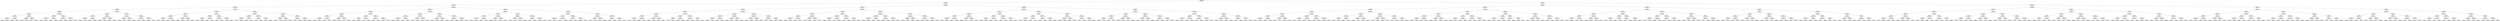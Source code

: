 ## [header material...]
## Command to get the layout: "dot -Teps thisfile > thisfile.eps"
graph "test"
{
node [shape="rectangle", fontsize=10, width=".2", height=".2", margin=0];
graph[fontsize=8];

n000 [label="clustersize = 14060
splitting feature:
((0.0662,-0.466)-(0.456,0.43))"] ;
n000 -- n001 ;
n001 [label="clustersize = 9867
splitting feature:
((0.245,-0.615)-(-0.194,0.615))"] ;
n001 -- n002 ;
n002 [label="clustersize = 4176
splitting feature:
((-0.608,-0.624)-(-0.521,0.406))"] ;
n002 -- n003 ;
n003 [label="clustersize = 2501
splitting feature:
((0.0748,0.721)-(-0.523,0.156))"] ;
n003 -- n004 ;
n004 [label="clustersize = 1060
splitting feature:
((-0.715,0.898)-(0.365,-0.925))"] ;
n004 -- n005 ;
n005 [label="clustersize = 335
splitting feature:
((-0.831,0.444)-(0.902,-0.153))"] ;
n005 -- n006 ;
n006 [label="clustersize = 298
splitting feature:
((0.565,-0.38)-(0.246,0.499))"] ;
n006 -- n007 ;
n007 [label="clustersize = 77
splitting feature:
((0.128,-0.202)-(-0.867,-0.097))"] ;
n007 -- n008 ;
n008 [label="clustersize = 42
splitting feature:
((-0.949,0.239)-(-0.543,-0.624))"] ;
n008 -- n009 ;
n009 [label="clustersize = 13
pupil avg:
[ 0.21377308  0.08117323]"] ;
n008 -- n010 ;
n010 [label="clustersize = 29
pupil avg:
[-0.25982486  0.08662569]"] ;
n007 -- n011 ;
n011 [label="clustersize = 35
splitting feature:
((0.546,0.311)-(0.915,0.472))"] ;
n011 -- n012 ;
n012 [label="clustersize = 25
pupil avg:
[ 0.07803759  0.05580979]"] ;
n011 -- n013 ;
n013 [label="clustersize = 10
pupil avg:
[ 0.28439063  0.04964567]"] ;
n006 -- n014 ;
n014 [label="clustersize = 221
splitting feature:
((0.793,-0.0903)-(-0.261,0.675))"] ;
n014 -- n015 ;
n015 [label="clustersize = 66
splitting feature:
((-0.808,0.0428)-(-0.565,-0.931))"] ;
n015 -- n016 ;
n016 [label="clustersize = 46
pupil avg:
[ 0.35983845  0.11785677]"] ;
n015 -- n017 ;
n017 [label="clustersize = 20
pupil avg:
[ 0.62006976  0.17096771]"] ;
n014 -- n018 ;
n018 [label="clustersize = 155
splitting feature:
((-0.96,0.303)-(-0.378,-0.122))"] ;
n018 -- n019 ;
n019 [label="clustersize = 119
pupil avg:
[ 0.19291713  0.01551   ]"] ;
n018 -- n020 ;
n020 [label="clustersize = 36
pupil avg:
[-0.06998037 -0.01181814]"] ;
n005 -- n021 ;
n021 [label="clustersize = 37
splitting feature:
((-0.569,0.801)-(0.0582,0.385))"] ;
n021 -- n022 ;
n022 [label="clustersize = 20
splitting feature:
((-0.0896,0.91)-(0.13,-0.621))"] ;
n022 -- n023 ;
n023 [label="clustersize = 11
splitting feature:
((0.458,-0.719)-(-0.252,-0.0196))"] ;
n023 -- n024 ;
n024 [label="clustersize = 7
pupil avg:
[-0.28847277  0.22744723]"] ;
n023 -- n025 ;
n025 [label="clustersize = 4
pupil avg:
[-0.09411539 -0.04891061]"] ;
n022 -- n026 ;
n026 [label="clustersize = 9
splitting feature:
((0.458,0.441)-(-0.838,-0.292))"] ;
n026 -- n027 ;
n027 [label="clustersize = 4
pupil avg:
[-0.38188249  0.24726375]"] ;
n026 -- n028 ;
n028 [label="clustersize = 5
pupil avg:
[-0.62609451  0.04779217]"] ;
n021 -- n029 ;
n029 [label="clustersize = 17
splitting feature:
((0.759,0.429)-(-0.962,-0.369))"] ;
n029 -- n030 ;
n030 [label="clustersize = 9
splitting feature:
((0.344,0.541)-(-0.219,0.459))"] ;
n030 -- n031 ;
n031 [label="clustersize = 4
pupil avg:
[-0.4661006   0.08026335]"] ;
n030 -- n032 ;
n032 [label="clustersize = 5
pupil avg:
[-0.04545788  0.15465201]"] ;
n029 -- n033 ;
n033 [label="clustersize = 8
splitting feature:
((0.733,-0.0872)-(-0.817,0.0767))"] ;
n033 -- n034 ;
n034 [label="clustersize = 4
pupil avg:
[ 0.66646633  0.06682921]"] ;
n033 -- n035 ;
n035 [label="clustersize = 4
pupil avg:
[ 0.00915217  0.06735073]"] ;
n004 -- n036 ;
n036 [label="clustersize = 725
splitting feature:
((0.378,-0.299)-(-0.837,0.718))"] ;
n036 -- n037 ;
n037 [label="clustersize = 572
splitting feature:
((0.622,-0.979)-(0.107,0.873))"] ;
n037 -- n038 ;
n038 [label="clustersize = 265
splitting feature:
((-0.498,0.872)-(-0.249,-0.166))"] ;
n038 -- n039 ;
n039 [label="clustersize = 30
splitting feature:
((0.425,0.0873)-(-0.301,0.862))"] ;
n039 -- n040 ;
n040 [label="clustersize = 22
pupil avg:
[-0.07163462  0.1050305 ]"] ;
n039 -- n041 ;
n041 [label="clustersize = 8
pupil avg:
[ 0.47044717  0.11153299]"] ;
n038 -- n042 ;
n042 [label="clustersize = 235
splitting feature:
((-0.189,0.822)-(0.0998,-0.29))"] ;
n042 -- n043 ;
n043 [label="clustersize = 13
pupil avg:
[ 0.10480002  0.00525812]"] ;
n042 -- n044 ;
n044 [label="clustersize = 222
pupil avg:
[-0.30961005  0.12647951]"] ;
n037 -- n045 ;
n045 [label="clustersize = 307
splitting feature:
((0.692,0.905)-(-0.212,0.973))"] ;
n045 -- n046 ;
n046 [label="clustersize = 138
splitting feature:
((-0.883,-0.229)-(0.161,-0.201))"] ;
n046 -- n047 ;
n047 [label="clustersize = 39
pupil avg:
[ 0.04169499  0.05820629]"] ;
n046 -- n048 ;
n048 [label="clustersize = 99
pupil avg:
[-0.04520252  0.17627194]"] ;
n045 -- n049 ;
n049 [label="clustersize = 169
splitting feature:
((0.447,-0.618)-(-0.918,0.999))"] ;
n049 -- n050 ;
n050 [label="clustersize = 140
pupil avg:
[ 0.03602508  0.04363282]"] ;
n049 -- n051 ;
n051 [label="clustersize = 29
pupil avg:
[ 0.09431994 -0.09089818]"] ;
n036 -- n052 ;
n052 [label="clustersize = 153
splitting feature:
((0.834,-0.971)-(-0.197,-0.497))"] ;
n052 -- n053 ;
n053 [label="clustersize = 32
splitting feature:
((0.73,-0.842)-(0.296,0.123))"] ;
n053 -- n054 ;
n054 [label="clustersize = 8
splitting feature:
((0.322,-0.392)-(-0.961,-0.57))"] ;
n054 -- n055 ;
n055 [label="clustersize = 4
pupil avg:
[ 0.41856266  0.06953362]"] ;
n054 -- n056 ;
n056 [label="clustersize = 4
pupil avg:
[ 0.92142857 -0.02857143]"] ;
n053 -- n057 ;
n057 [label="clustersize = 24
splitting feature:
((0.947,-0.104)-(-0.611,0.393))"] ;
n057 -- n058 ;
n058 [label="clustersize = 12
pupil avg:
[ 0.30594482  0.09282014]"] ;
n057 -- n059 ;
n059 [label="clustersize = 12
pupil avg:
[ 0.08296997  0.21160904]"] ;
n052 -- n060 ;
n060 [label="clustersize = 121
splitting feature:
((-0.73,-0.584)-(-0.0589,-0.0252))"] ;
n060 -- n061 ;
n061 [label="clustersize = 29
splitting feature:
((-0.167,-0.148)-(-0.214,0.709))"] ;
n061 -- n062 ;
n062 [label="clustersize = 21
pupil avg:
[-0.19595317 -0.00644925]"] ;
n061 -- n063 ;
n063 [label="clustersize = 8
pupil avg:
[ 0.26271306  0.12426832]"] ;
n060 -- n064 ;
n064 [label="clustersize = 92
splitting feature:
((0.233,0.0818)-(-0.74,-0.854))"] ;
n064 -- n065 ;
n065 [label="clustersize = 49
pupil avg:
[ 0.16590175  0.03372691]"] ;
n064 -- n066 ;
n066 [label="clustersize = 43
pupil avg:
[ 0.04921442 -0.0842656 ]"] ;
n003 -- n067 ;
n067 [label="clustersize = 1441
splitting feature:
((-0.832,-0.623)-(0.34,-0.579))"] ;
n067 -- n068 ;
n068 [label="clustersize = 661
splitting feature:
((-0.485,-0.267)-(-0.329,0.796))"] ;
n068 -- n069 ;
n069 [label="clustersize = 557
splitting feature:
((-0.202,-0.252)-(0.112,0.357))"] ;
n069 -- n070 ;
n070 [label="clustersize = 441
splitting feature:
((0.0585,0.242)-(-0.998,-0.332))"] ;
n070 -- n071 ;
n071 [label="clustersize = 149
splitting feature:
((0.257,-0.852)-(-0.865,0.45))"] ;
n071 -- n072 ;
n072 [label="clustersize = 99
pupil avg:
[-0.4559099   0.00875206]"] ;
n071 -- n073 ;
n073 [label="clustersize = 50
pupil avg:
[-0.32644087 -0.0398987 ]"] ;
n070 -- n074 ;
n074 [label="clustersize = 292
splitting feature:
((0.945,0.881)-(0.801,0.263))"] ;
n074 -- n075 ;
n075 [label="clustersize = 75
pupil avg:
[-0.48673289 -0.20673968]"] ;
n074 -- n076 ;
n076 [label="clustersize = 217
pupil avg:
[-0.33665089 -0.17853035]"] ;
n069 -- n077 ;
n077 [label="clustersize = 116
splitting feature:
((0.161,-0.94)-(0.302,0.587))"] ;
n077 -- n078 ;
n078 [label="clustersize = 93
splitting feature:
((0.82,0.372)-(-0.82,0.633))"] ;
n078 -- n079 ;
n079 [label="clustersize = 68
pupil avg:
[-0.35636861  0.09127108]"] ;
n078 -- n080 ;
n080 [label="clustersize = 25
pupil avg:
[-0.09356914 -0.01005503]"] ;
n077 -- n081 ;
n081 [label="clustersize = 23
splitting feature:
((-0.952,0.665)-(-0.445,0.434))"] ;
n081 -- n082 ;
n082 [label="clustersize = 6
pupil avg:
[ 0.39633621  0.20990457]"] ;
n081 -- n083 ;
n083 [label="clustersize = 17
pupil avg:
[-0.19677336  0.2152721 ]"] ;
n068 -- n084 ;
n084 [label="clustersize = 104
splitting feature:
((-0.766,0.672)-(-0.185,-0.935))"] ;
n084 -- n085 ;
n085 [label="clustersize = 33
splitting feature:
((0.0183,0.872)-(0.772,0.83))"] ;
n085 -- n086 ;
n086 [label="clustersize = 25
splitting feature:
((-0.429,0.697)-(-0.308,-0.761))"] ;
n086 -- n087 ;
n087 [label="clustersize = 10
pupil avg:
[ 0.26552401 -0.1554186 ]"] ;
n086 -- n088 ;
n088 [label="clustersize = 15
pupil avg:
[ 0.20367615 -0.00987791]"] ;
n085 -- n089 ;
n089 [label="clustersize = 8
splitting feature:
((-0.304,0.47)-(-0.83,0.751))"] ;
n089 -- n090 ;
n090 [label="clustersize = 4
pupil avg:
[ 0.21046695 -0.19963158]"] ;
n089 -- n091 ;
n091 [label="clustersize = 4
pupil avg:
[-0.18689318  0.01345868]"] ;
n084 -- n092 ;
n092 [label="clustersize = 71
splitting feature:
((-0.813,-0.391)-(-0.309,0.571))"] ;
n092 -- n093 ;
n093 [label="clustersize = 49
splitting feature:
((-0.547,-0.592)-(-0.0978,-0.307))"] ;
n093 -- n094 ;
n094 [label="clustersize = 8
pupil avg:
[ 0.01368699 -0.0858972 ]"] ;
n093 -- n095 ;
n095 [label="clustersize = 41
pupil avg:
[-0.29555697  0.05214329]"] ;
n092 -- n096 ;
n096 [label="clustersize = 22
splitting feature:
((0.259,0.291)-(-0.654,-0.365))"] ;
n096 -- n097 ;
n097 [label="clustersize = 16
pupil avg:
[ 0.27564652 -0.01858948]"] ;
n096 -- n098 ;
n098 [label="clustersize = 6
pupil avg:
[ 0.03244745 -0.31176466]"] ;
n067 -- n099 ;
n099 [label="clustersize = 780
splitting feature:
((-0.91,0.539)-(0.828,0.391))"] ;
n099 -- n100 ;
n100 [label="clustersize = 350
splitting feature:
((-0.583,-0.0115)-(-0.117,0.457))"] ;
n100 -- n101 ;
n101 [label="clustersize = 220
splitting feature:
((0.583,-0.283)-(-0.717,0.383))"] ;
n101 -- n102 ;
n102 [label="clustersize = 118
splitting feature:
((0.801,-0.91)-(-0.308,0.306))"] ;
n102 -- n103 ;
n103 [label="clustersize = 33
pupil avg:
[-0.43461424  0.21760773]"] ;
n102 -- n104 ;
n104 [label="clustersize = 85
pupil avg:
[-0.38261383  0.03246805]"] ;
n101 -- n105 ;
n105 [label="clustersize = 102
splitting feature:
((0.021,-0.562)-(-0.649,0.281))"] ;
n105 -- n106 ;
n106 [label="clustersize = 64
pupil avg:
[-0.32266784 -0.02755338]"] ;
n105 -- n107 ;
n107 [label="clustersize = 38
pupil avg:
[-0.0055937   0.06807366]"] ;
n100 -- n108 ;
n108 [label="clustersize = 130
splitting feature:
((-0.806,0.615)-(-0.353,-0.499))"] ;
n108 -- n109 ;
n109 [label="clustersize = 28
splitting feature:
((-0.457,-0.363)-(0.45,-0.3))"] ;
n109 -- n110 ;
n110 [label="clustersize = 14
pupil avg:
[ 0.13704025 -0.08676495]"] ;
n109 -- n111 ;
n111 [label="clustersize = 14
pupil avg:
[ 0.33720146  0.0245411 ]"] ;
n108 -- n112 ;
n112 [label="clustersize = 102
splitting feature:
((-0.201,0.454)-(-0.314,-0.42))"] ;
n112 -- n113 ;
n113 [label="clustersize = 31
pupil avg:
[-0.05624325 -0.03388249]"] ;
n112 -- n114 ;
n114 [label="clustersize = 71
pupil avg:
[-0.30084339 -0.03541256]"] ;
n099 -- n115 ;
n115 [label="clustersize = 430
splitting feature:
((-0.327,0.834)-(0.985,-0.983))"] ;
n115 -- n116 ;
n116 [label="clustersize = 160
splitting feature:
((-0.913,0.865)-(-0.359,0.707))"] ;
n116 -- n117 ;
n117 [label="clustersize = 39
splitting feature:
((0.716,-0.864)-(0.0458,0.64))"] ;
n117 -- n118 ;
n118 [label="clustersize = 26
pupil avg:
[-0.39537625  0.17142264]"] ;
n117 -- n119 ;
n119 [label="clustersize = 13
pupil avg:
[-0.21529466  0.03726309]"] ;
n116 -- n120 ;
n120 [label="clustersize = 121
splitting feature:
((0.0039,-0.185)-(-0.755,-0.894))"] ;
n120 -- n121 ;
n121 [label="clustersize = 116
pupil avg:
[-0.1383554   0.10659515]"] ;
n120 -- n122 ;
n122 [label="clustersize = 5
pupil avg:
[-0.58080808  0.0043771 ]"] ;
n115 -- n123 ;
n123 [label="clustersize = 270
splitting feature:
((0.407,-0.317)-(-0.449,-0.686))"] ;
n123 -- n124 ;
n124 [label="clustersize = 166
splitting feature:
((0.807,-0.181)-(-0.605,0.653))"] ;
n124 -- n125 ;
n125 [label="clustersize = 151
pupil avg:
[-0.39165538  0.24770727]"] ;
n124 -- n126 ;
n126 [label="clustersize = 15
pupil avg:
[-0.18378633  0.18582828]"] ;
n123 -- n127 ;
n127 [label="clustersize = 104
splitting feature:
((-0.208,-0.283)-(-0.606,-0.811))"] ;
n127 -- n128 ;
n128 [label="clustersize = 50
pupil avg:
[-0.39922388 -0.0021136 ]"] ;
n127 -- n129 ;
n129 [label="clustersize = 54
pupil avg:
[-0.43232331  0.16496872]"] ;
n002 -- n130 ;
n130 [label="clustersize = 1675
splitting feature:
((-0.336,-0.785)-(0.331,-0.0801))"] ;
n130 -- n131 ;
n131 [label="clustersize = 698
splitting feature:
((-0.315,0.268)-(0.0586,-0.447))"] ;
n131 -- n132 ;
n132 [label="clustersize = 284
splitting feature:
((-0.283,0.918)-(0.241,-0.957))"] ;
n132 -- n133 ;
n133 [label="clustersize = 196
splitting feature:
((-0.805,-0.313)-(-0.23,0.326))"] ;
n133 -- n134 ;
n134 [label="clustersize = 31
splitting feature:
((-0.512,0.746)-(-0.634,-0.255))"] ;
n134 -- n135 ;
n135 [label="clustersize = 18
splitting feature:
((-0.0154,-0.689)-(0.0328,0.715))"] ;
n135 -- n136 ;
n136 [label="clustersize = 12
pupil avg:
[ 0.13970241 -0.25598435]"] ;
n135 -- n137 ;
n137 [label="clustersize = 6
pupil avg:
[ 0.3181954   0.01323971]"] ;
n134 -- n138 ;
n138 [label="clustersize = 13
splitting feature:
((-0.655,-0.719)-(0.638,-0.476))"] ;
n138 -- n139 ;
n139 [label="clustersize = 9
pupil avg:
[ 0.05151251 -0.26736056]"] ;
n138 -- n140 ;
n140 [label="clustersize = 4
pupil avg:
[-0.30745614 -0.25394737]"] ;
n133 -- n141 ;
n141 [label="clustersize = 165
splitting feature:
((-0.966,-0.191)-(0.676,0.394))"] ;
n141 -- n142 ;
n142 [label="clustersize = 144
splitting feature:
((-0.0898,-0.0322)-(-0.183,0.945))"] ;
n142 -- n143 ;
n143 [label="clustersize = 64
pupil avg:
[ 0.12790365 -0.19268846]"] ;
n142 -- n144 ;
n144 [label="clustersize = 80
pupil avg:
[ 0.26513219 -0.19784522]"] ;
n141 -- n145 ;
n145 [label="clustersize = 21
splitting feature:
((0.138,0.611)-(-0.24,-0.136))"] ;
n145 -- n146 ;
n146 [label="clustersize = 7
pupil avg:
[ 0.13021267  0.14697925]"] ;
n145 -- n147 ;
n147 [label="clustersize = 14
pupil avg:
[ 0.20012621 -0.14495854]"] ;
n132 -- n148 ;
n148 [label="clustersize = 88
splitting feature:
((-0.455,0.795)-(0.295,0.377))"] ;
n148 -- n149 ;
n149 [label="clustersize = 46
splitting feature:
((-0.0148,-0.153)-(-0.97,0.418))"] ;
n149 -- n150 ;
n150 [label="clustersize = 30
splitting feature:
((-0.858,0.327)-(0.89,-0.104))"] ;
n150 -- n151 ;
n151 [label="clustersize = 20
pupil avg:
[-0.15563519 -0.10177551]"] ;
n150 -- n152 ;
n152 [label="clustersize = 10
pupil avg:
[ 0.14705959 -0.22763638]"] ;
n149 -- n153 ;
n153 [label="clustersize = 16
splitting feature:
((0.189,0.831)-(-0.714,0.429))"] ;
n153 -- n154 ;
n154 [label="clustersize = 7
pupil avg:
[ 0.20508671 -0.17863006]"] ;
n153 -- n155 ;
n155 [label="clustersize = 9
pupil avg:
[ 0.20632313 -0.33034553]"] ;
n148 -- n156 ;
n156 [label="clustersize = 42
splitting feature:
((-0.861,0.356)-(0.0679,0.549))"] ;
n156 -- n157 ;
n157 [label="clustersize = 18
splitting feature:
((-0.321,-0.695)-(-0.249,0.0274))"] ;
n157 -- n158 ;
n158 [label="clustersize = 9
pupil avg:
[-0.50632567 -0.2341233 ]"] ;
n157 -- n159 ;
n159 [label="clustersize = 9
pupil avg:
[-0.06779056 -0.12537142]"] ;
n156 -- n160 ;
n160 [label="clustersize = 24
splitting feature:
((-0.0867,0.523)-(-0.139,-0.736))"] ;
n160 -- n161 ;
n161 [label="clustersize = 16
pupil avg:
[-0.09205442  0.13119033]"] ;
n160 -- n162 ;
n162 [label="clustersize = 8
pupil avg:
[ 0.02567647 -0.11701407]"] ;
n131 -- n163 ;
n163 [label="clustersize = 414
splitting feature:
((0.146,-0.481)-(-0.581,0.723))"] ;
n163 -- n164 ;
n164 [label="clustersize = 336
splitting feature:
((-0.93,-0.258)-(-0.0517,0.833))"] ;
n164 -- n165 ;
n165 [label="clustersize = 178
splitting feature:
((-0.621,-0.334)-(0.0709,-0.582))"] ;
n165 -- n166 ;
n166 [label="clustersize = 29
splitting feature:
((-0.135,0.988)-(0.864,0.0327))"] ;
n166 -- n167 ;
n167 [label="clustersize = 13
pupil avg:
[ 0.06532451 -0.13130335]"] ;
n166 -- n168 ;
n168 [label="clustersize = 16
pupil avg:
[-0.24691042 -0.0858833 ]"] ;
n165 -- n169 ;
n169 [label="clustersize = 149
splitting feature:
((0.274,-0.464)-(-0.269,-0.0116))"] ;
n169 -- n170 ;
n170 [label="clustersize = 70
pupil avg:
[-0.34823707  0.05076227]"] ;
n169 -- n171 ;
n171 [label="clustersize = 79
pupil avg:
[-0.40587668 -0.09614783]"] ;
n164 -- n172 ;
n172 [label="clustersize = 158
splitting feature:
((0.264,0.114)-(0.419,-0.416))"] ;
n172 -- n173 ;
n173 [label="clustersize = 104
splitting feature:
((-0.342,-0.418)-(-0.0376,0.729))"] ;
n173 -- n174 ;
n174 [label="clustersize = 46
pupil avg:
[-0.16487386  0.03196613]"] ;
n173 -- n175 ;
n175 [label="clustersize = 58
pupil avg:
[ 0.12686207  0.10556503]"] ;
n172 -- n176 ;
n176 [label="clustersize = 54
splitting feature:
((-0.138,0.621)-(-0.919,-0.716))"] ;
n176 -- n177 ;
n177 [label="clustersize = 46
pupil avg:
[-0.32361637  0.18171184]"] ;
n176 -- n178 ;
n178 [label="clustersize = 8
pupil avg:
[-0.04011387 -0.0436453 ]"] ;
n163 -- n179 ;
n179 [label="clustersize = 78
splitting feature:
((-0.096,-0.714)-(-0.594,0.52))"] ;
n179 -- n180 ;
n180 [label="clustersize = 25
splitting feature:
((-0.131,-0.426)-(-0.612,0.514))"] ;
n180 -- n181 ;
n181 [label="clustersize = 13
splitting feature:
((0.905,0.595)-(0.885,0.742))"] ;
n181 -- n182 ;
n182 [label="clustersize = 9
pupil avg:
[-0.38681966  0.02413415]"] ;
n181 -- n183 ;
n183 [label="clustersize = 4
pupil avg:
[ 0.01909722 -0.02280405]"] ;
n180 -- n184 ;
n184 [label="clustersize = 12
splitting feature:
((-0.691,-0.929)-(-0.827,0.275))"] ;
n184 -- n185 ;
n185 [label="clustersize = 6
pupil avg:
[ 0.3591829  -0.16819264]"] ;
n184 -- n186 ;
n186 [label="clustersize = 6
pupil avg:
[-0.14412917 -0.14926641]"] ;
n179 -- n187 ;
n187 [label="clustersize = 53
splitting feature:
((-0.942,-0.261)-(0.329,-0.706))"] ;
n187 -- n188 ;
n188 [label="clustersize = 16
splitting feature:
((-0.806,0.208)-(-0.333,0.478))"] ;
n188 -- n189 ;
n189 [label="clustersize = 6
pupil avg:
[ 0.04195032 -0.00138022]"] ;
n188 -- n190 ;
n190 [label="clustersize = 10
pupil avg:
[ 0.31816994 -0.25856793]"] ;
n187 -- n191 ;
n191 [label="clustersize = 37
splitting feature:
((-0.313,0.063)-(-0.0588,0.482))"] ;
n191 -- n192 ;
n192 [label="clustersize = 5
pupil avg:
[ 0.12298858 -0.03291621]"] ;
n191 -- n193 ;
n193 [label="clustersize = 32
pupil avg:
[ 0.23595123  0.14901628]"] ;
n130 -- n194 ;
n194 [label="clustersize = 977
splitting feature:
((-0.15,-0.846)-(-0.506,0.0654))"] ;
n194 -- n195 ;
n195 [label="clustersize = 325
splitting feature:
((0.572,-0.0933)-(0.0804,0.775))"] ;
n195 -- n196 ;
n196 [label="clustersize = 153
splitting feature:
((0.263,0.701)-(-0.306,-0.802))"] ;
n196 -- n197 ;
n197 [label="clustersize = 56
splitting feature:
((0.801,0.377)-(-0.892,0.566))"] ;
n197 -- n198 ;
n198 [label="clustersize = 31
splitting feature:
((0.477,-0.241)-(-0.712,-0.537))"] ;
n198 -- n199 ;
n199 [label="clustersize = 25
pupil avg:
[-0.10944832  0.2626343 ]"] ;
n198 -- n200 ;
n200 [label="clustersize = 6
pupil avg:
[-0.45011207  0.20197915]"] ;
n197 -- n201 ;
n201 [label="clustersize = 25
splitting feature:
((0.519,0.805)-(-0.563,-0.396))"] ;
n201 -- n202 ;
n202 [label="clustersize = 18
pupil avg:
[ 0.0687167   0.12112331]"] ;
n201 -- n203 ;
n203 [label="clustersize = 7
pupil avg:
[-0.16472745  0.12393616]"] ;
n196 -- n204 ;
n204 [label="clustersize = 97
splitting feature:
((-0.979,0.146)-(0.62,0.225))"] ;
n204 -- n205 ;
n205 [label="clustersize = 40
splitting feature:
((-0.736,-0.565)-(0.64,-0.375))"] ;
n205 -- n206 ;
n206 [label="clustersize = 22
pupil avg:
[-0.4097879   0.00820533]"] ;
n205 -- n207 ;
n207 [label="clustersize = 18
pupil avg:
[-0.29126647  0.14043536]"] ;
n204 -- n208 ;
n208 [label="clustersize = 57
splitting feature:
((0.0193,-0.666)-(-0.653,-0.154))"] ;
n208 -- n209 ;
n209 [label="clustersize = 48
pupil avg:
[-0.31544791  0.23607348]"] ;
n208 -- n210 ;
n210 [label="clustersize = 9
pupil avg:
[ 0.03011802  0.12641907]"] ;
n195 -- n211 ;
n211 [label="clustersize = 172
splitting feature:
((0.918,0.333)-(0.79,-0.741))"] ;
n211 -- n212 ;
n212 [label="clustersize = 48
splitting feature:
((-0.971,-0.956)-(-0.585,0.741))"] ;
n212 -- n213 ;
n213 [label="clustersize = 30
splitting feature:
((0.317,-0.987)-(-0.524,0.733))"] ;
n213 -- n214 ;
n214 [label="clustersize = 19
pupil avg:
[-0.37677123  0.06884881]"] ;
n213 -- n215 ;
n215 [label="clustersize = 11
pupil avg:
[-0.11682823  0.11723078]"] ;
n212 -- n216 ;
n216 [label="clustersize = 18
splitting feature:
((0.546,0.592)-(-0.344,-0.835))"] ;
n216 -- n217 ;
n217 [label="clustersize = 8
pupil avg:
[-0.05537569  0.15188563]"] ;
n216 -- n218 ;
n218 [label="clustersize = 10
pupil avg:
[ 0.15457421 -0.01592345]"] ;
n211 -- n219 ;
n219 [label="clustersize = 124
splitting feature:
((-0.836,-0.954)-(0.664,-0.933))"] ;
n219 -- n220 ;
n220 [label="clustersize = 63
splitting feature:
((0.722,0.658)-(0.297,-0.585))"] ;
n220 -- n221 ;
n221 [label="clustersize = 5
pupil avg:
[ 0.37629521  0.19723851]"] ;
n220 -- n222 ;
n222 [label="clustersize = 58
pupil avg:
[ 0.07387486  0.04200189]"] ;
n219 -- n223 ;
n223 [label="clustersize = 61
splitting feature:
((0.662,-0.0186)-(-0.763,0.522))"] ;
n223 -- n224 ;
n224 [label="clustersize = 25
pupil avg:
[-0.10920833  0.18998254]"] ;
n223 -- n225 ;
n225 [label="clustersize = 36
pupil avg:
[ 0.03179568  0.09111409]"] ;
n194 -- n226 ;
n226 [label="clustersize = 652
splitting feature:
((-0.801,-0.637)-(-0.0568,0.765))"] ;
n226 -- n227 ;
n227 [label="clustersize = 150
splitting feature:
((0.575,0.342)-(-0.842,0.985))"] ;
n227 -- n228 ;
n228 [label="clustersize = 78
splitting feature:
((-0.269,0.878)-(0.367,-0.719))"] ;
n228 -- n229 ;
n229 [label="clustersize = 17
splitting feature:
((-0.254,0.00435)-(-0.169,-0.343))"] ;
n229 -- n230 ;
n230 [label="clustersize = 7
pupil avg:
[ 0.19911306 -0.26148126]"] ;
n229 -- n231 ;
n231 [label="clustersize = 10
pupil avg:
[ 0.02800058  0.12127404]"] ;
n228 -- n232 ;
n232 [label="clustersize = 61
splitting feature:
((0.789,-0.103)-(-0.141,0.0718))"] ;
n232 -- n233 ;
n233 [label="clustersize = 14
pupil avg:
[ -3.36861227e-05   3.07493539e-01]"] ;
n232 -- n234 ;
n234 [label="clustersize = 47
pupil avg:
[-0.15050259  0.12296228]"] ;
n227 -- n235 ;
n235 [label="clustersize = 72
splitting feature:
((-0.448,0.305)-(-0.459,-0.696))"] ;
n235 -- n236 ;
n236 [label="clustersize = 59
splitting feature:
((-0.179,0.374)-(0.264,-0.27))"] ;
n236 -- n237 ;
n237 [label="clustersize = 44
pupil avg:
[ 0.17550263 -0.12098557]"] ;
n236 -- n238 ;
n238 [label="clustersize = 15
pupil avg:
[-0.06513861  0.09549248]"] ;
n235 -- n239 ;
n239 [label="clustersize = 13
splitting feature:
((-0.413,0.0409)-(0.158,-0.734))"] ;
n239 -- n240 ;
n240 [label="clustersize = 9
pupil avg:
[-0.43061065 -0.16525811]"] ;
n239 -- n241 ;
n241 [label="clustersize = 4
pupil avg:
[ 0.12204089  0.09898673]"] ;
n226 -- n242 ;
n242 [label="clustersize = 502
splitting feature:
((0.00813,-0.808)-(0.124,0.799))"] ;
n242 -- n243 ;
n243 [label="clustersize = 210
splitting feature:
((-0.997,-0.265)-(0.775,0.0408))"] ;
n243 -- n244 ;
n244 [label="clustersize = 33
splitting feature:
((0.147,0.0618)-(-0.51,0.123))"] ;
n244 -- n245 ;
n245 [label="clustersize = 16
pupil avg:
[ 0.06672111  0.1221915 ]"] ;
n244 -- n246 ;
n246 [label="clustersize = 17
pupil avg:
[ 0.19518175 -0.16363135]"] ;
n243 -- n247 ;
n247 [label="clustersize = 177
splitting feature:
((-0.766,0.196)-(0.287,0.0885))"] ;
n247 -- n248 ;
n248 [label="clustersize = 27
pupil avg:
[ 0.20569303  0.09905448]"] ;
n247 -- n249 ;
n249 [label="clustersize = 150
pupil avg:
[ 0.00606769  0.20769323]"] ;
n242 -- n250 ;
n250 [label="clustersize = 292
splitting feature:
((0.162,0.631)-(0.149,-0.00496))"] ;
n250 -- n251 ;
n251 [label="clustersize = 111
splitting feature:
((-0.604,-0.143)-(-0.691,0.139))"] ;
n251 -- n252 ;
n252 [label="clustersize = 45
pupil avg:
[ 0.26206203  0.12910274]"] ;
n251 -- n253 ;
n253 [label="clustersize = 66
pupil avg:
[ 0.50466445  0.17245136]"] ;
n250 -- n254 ;
n254 [label="clustersize = 181
splitting feature:
((0.118,-0.0253)-(-0.729,0.638))"] ;
n254 -- n255 ;
n255 [label="clustersize = 167
pupil avg:
[ 0.13181466  0.17475838]"] ;
n254 -- n256 ;
n256 [label="clustersize = 14
pupil avg:
[ 0.41923009  0.12980616]"] ;
n001 -- n257 ;
n257 [label="clustersize = 5691
splitting feature:
((-0.196,0.339)-(-0.0765,-0.24))"] ;
n257 -- n258 ;
n258 [label="clustersize = 3022
splitting feature:
((-0.717,-0.656)-(0.211,0.613))"] ;
n258 -- n259 ;
n259 [label="clustersize = 1524
splitting feature:
((-0.602,-0.254)-(-0.197,0.695))"] ;
n259 -- n260 ;
n260 [label="clustersize = 516
splitting feature:
((-0.424,0.947)-(-0.895,-0.675))"] ;
n260 -- n261 ;
n261 [label="clustersize = 241
splitting feature:
((-0.424,0.499)-(-0.545,0.0602))"] ;
n261 -- n262 ;
n262 [label="clustersize = 100
splitting feature:
((0.377,-0.168)-(-0.455,-0.422))"] ;
n262 -- n263 ;
n263 [label="clustersize = 13
splitting feature:
((-0.141,0.479)-(-0.177,-0.0651))"] ;
n263 -- n264 ;
n264 [label="clustersize = 7
pupil avg:
[ 0.32449145 -0.04405645]"] ;
n263 -- n265 ;
n265 [label="clustersize = 6
pupil avg:
[ 0.04126131 -0.03288957]"] ;
n262 -- n266 ;
n266 [label="clustersize = 87
splitting feature:
((-0.393,0.979)-(-0.322,-0.669))"] ;
n266 -- n267 ;
n267 [label="clustersize = 56
pupil avg:
[ 0.36098881 -0.23886128]"] ;
n266 -- n268 ;
n268 [label="clustersize = 31
pupil avg:
[ 0.21254824 -0.21435819]"] ;
n261 -- n269 ;
n269 [label="clustersize = 141
splitting feature:
((0.539,-0.1)-(-0.868,0.0657))"] ;
n269 -- n270 ;
n270 [label="clustersize = 33
splitting feature:
((-0.644,0.773)-(-0.947,-0.0732))"] ;
n270 -- n271 ;
n271 [label="clustersize = 29
pupil avg:
[-0.02413929 -0.03461091]"] ;
n270 -- n272 ;
n272 [label="clustersize = 4
pupil avg:
[-0.36318861  0.04133987]"] ;
n269 -- n273 ;
n273 [label="clustersize = 108
splitting feature:
((-0.275,0.28)-(-0.597,-0.213))"] ;
n273 -- n274 ;
n274 [label="clustersize = 41
pupil avg:
[ 0.198548  -0.1802605]"] ;
n273 -- n275 ;
n275 [label="clustersize = 67
pupil avg:
[ 0.13501537 -0.00417688]"] ;
n260 -- n276 ;
n276 [label="clustersize = 275
splitting feature:
((-0.169,0.974)-(-0.864,-0.843))"] ;
n276 -- n277 ;
n277 [label="clustersize = 94
splitting feature:
((-0.192,-0.521)-(-0.352,0.64))"] ;
n277 -- n278 ;
n278 [label="clustersize = 55
splitting feature:
((0.2,0.211)-(-0.461,0.0935))"] ;
n278 -- n279 ;
n279 [label="clustersize = 40
pupil avg:
[ 0.15614521 -0.02724492]"] ;
n278 -- n280 ;
n280 [label="clustersize = 15
pupil avg:
[-0.02950029 -0.14267146]"] ;
n277 -- n281 ;
n281 [label="clustersize = 39
splitting feature:
((-0.426,0.668)-(0.0556,0.191))"] ;
n281 -- n282 ;
n282 [label="clustersize = 20
pupil avg:
[ 0.29161306 -0.26567442]"] ;
n281 -- n283 ;
n283 [label="clustersize = 19
pupil avg:
[ 0.21424903 -0.09620588]"] ;
n276 -- n284 ;
n284 [label="clustersize = 181
splitting feature:
((-0.0971,0.279)-(-0.461,-0.817))"] ;
n284 -- n285 ;
n285 [label="clustersize = 89
splitting feature:
((-0.837,0.496)-(0.613,0.607))"] ;
n285 -- n286 ;
n286 [label="clustersize = 75
pupil avg:
[-0.01475401 -0.13367565]"] ;
n285 -- n287 ;
n287 [label="clustersize = 14
pupil avg:
[-0.3263133   0.01889693]"] ;
n284 -- n288 ;
n288 [label="clustersize = 92
splitting feature:
((-0.454,-0.682)-(-0.245,0.217))"] ;
n288 -- n289 ;
n289 [label="clustersize = 45
pupil avg:
[-0.39609748 -0.17922126]"] ;
n288 -- n290 ;
n290 [label="clustersize = 47
pupil avg:
[-0.15411547 -0.19474916]"] ;
n259 -- n291 ;
n291 [label="clustersize = 1008
splitting feature:
((-0.395,0.782)-(-0.389,-0.613))"] ;
n291 -- n292 ;
n292 [label="clustersize = 541
splitting feature:
((-0.487,0.469)-(-0.0106,0.188))"] ;
n292 -- n293 ;
n293 [label="clustersize = 253
splitting feature:
((-0.301,-0.162)-(-0.376,0.376))"] ;
n293 -- n294 ;
n294 [label="clustersize = 71
splitting feature:
((-0.795,-0.0335)-(-0.365,0.817))"] ;
n294 -- n295 ;
n295 [label="clustersize = 28
pupil avg:
[ 0.27539994 -0.04136977]"] ;
n294 -- n296 ;
n296 [label="clustersize = 43
pupil avg:
[ 0.4022974  -0.22703404]"] ;
n293 -- n297 ;
n297 [label="clustersize = 182
splitting feature:
((-0.655,0.622)-(-0.376,0.973))"] ;
n297 -- n298 ;
n298 [label="clustersize = 46
pupil avg:
[ 0.34850586 -0.19437198]"] ;
n297 -- n299 ;
n299 [label="clustersize = 136
pupil avg:
[ 0.50843265 -0.22628842]"] ;
n292 -- n300 ;
n300 [label="clustersize = 288
splitting feature:
((0.0845,-0.0147)-(-0.531,-0.525))"] ;
n300 -- n301 ;
n301 [label="clustersize = 180
splitting feature:
((-0.505,-0.112)-(-0.747,0.181))"] ;
n301 -- n302 ;
n302 [label="clustersize = 62
pupil avg:
[ 0.30708729 -0.12283219]"] ;
n301 -- n303 ;
n303 [label="clustersize = 118
pupil avg:
[ 0.16722191 -0.01082972]"] ;
n300 -- n304 ;
n304 [label="clustersize = 108
splitting feature:
((-0.775,0.258)-(-0.195,0.645))"] ;
n304 -- n305 ;
n305 [label="clustersize = 28
pupil avg:
[ 0.23796578 -0.10992696]"] ;
n304 -- n306 ;
n306 [label="clustersize = 80
pupil avg:
[ 0.36405775 -0.14379774]"] ;
n291 -- n307 ;
n307 [label="clustersize = 467
splitting feature:
((-0.0243,0.957)-(-0.518,-0.448))"] ;
n307 -- n308 ;
n308 [label="clustersize = 245
splitting feature:
((0.865,0.103)-(0.482,-0.0556))"] ;
n308 -- n309 ;
n309 [label="clustersize = 41
splitting feature:
((0.0313,-0.798)-(-0.281,-0.199))"] ;
n309 -- n310 ;
n310 [label="clustersize = 11
pupil avg:
[ 0.32847103 -0.09748817]"] ;
n309 -- n311 ;
n311 [label="clustersize = 30
pupil avg:
[ 0.0524295  -0.16907341]"] ;
n308 -- n312 ;
n312 [label="clustersize = 204
splitting feature:
((-0.321,-0.389)-(-0.0995,0.375))"] ;
n312 -- n313 ;
n313 [label="clustersize = 49
pupil avg:
[ 0.09570308 -0.05711609]"] ;
n312 -- n314 ;
n314 [label="clustersize = 155
pupil avg:
[ 0.26222778 -0.03796809]"] ;
n307 -- n315 ;
n315 [label="clustersize = 222
splitting feature:
((-0.273,-0.0593)-(-0.294,0.946))"] ;
n315 -- n316 ;
n316 [label="clustersize = 195
splitting feature:
((-0.125,0.233)-(-0.972,-0.707))"] ;
n316 -- n317 ;
n317 [label="clustersize = 147
pupil avg:
[ 0.11099927 -0.12762723]"] ;
n316 -- n318 ;
n318 [label="clustersize = 48
pupil avg:
[-0.09594942 -0.18161831]"] ;
n315 -- n319 ;
n319 [label="clustersize = 27
splitting feature:
((-0.27,0.222)-(0.047,0.541))"] ;
n319 -- n320 ;
n320 [label="clustersize = 15
pupil avg:
[ 0.22840065 -0.209475  ]"] ;
n319 -- n321 ;
n321 [label="clustersize = 12
pupil avg:
[ 0.429909   -0.03685056]"] ;
n258 -- n322 ;
n322 [label="clustersize = 1498
splitting feature:
((0.597,-0.117)-(-0.953,0.793))"] ;
n322 -- n323 ;
n323 [label="clustersize = 593
splitting feature:
((-0.385,0.151)-(-0.373,0.474))"] ;
n323 -- n324 ;
n324 [label="clustersize = 315
splitting feature:
((-0.32,0.925)-(-0.482,-0.943))"] ;
n324 -- n325 ;
n325 [label="clustersize = 195
splitting feature:
((-0.59,0.561)-(-0.105,-0.312))"] ;
n325 -- n326 ;
n326 [label="clustersize = 63
splitting feature:
((-0.836,-0.0208)-(-0.0621,0.191))"] ;
n326 -- n327 ;
n327 [label="clustersize = 13
pupil avg:
[ 0.17507852 -0.10598694]"] ;
n326 -- n328 ;
n328 [label="clustersize = 50
pupil avg:
[ 0.42351598  0.06187524]"] ;
n325 -- n329 ;
n329 [label="clustersize = 132
splitting feature:
((0.422,0.276)-(-0.115,0.956))"] ;
n329 -- n330 ;
n330 [label="clustersize = 56
pupil avg:
[ 0.05148364  0.10927279]"] ;
n329 -- n331 ;
n331 [label="clustersize = 76
pupil avg:
[ 0.29283209 -0.00867204]"] ;
n324 -- n332 ;
n332 [label="clustersize = 120
splitting feature:
((-0.365,-0.623)-(-0.0991,0.806))"] ;
n332 -- n333 ;
n333 [label="clustersize = 58
splitting feature:
((0.833,0.333)-(0.168,0.877))"] ;
n333 -- n334 ;
n334 [label="clustersize = 27
pupil avg:
[-0.2886452  -0.08038808]"] ;
n333 -- n335 ;
n335 [label="clustersize = 31
pupil avg:
[-0.06901057  0.09605038]"] ;
n332 -- n336 ;
n336 [label="clustersize = 62
splitting feature:
((0.561,-0.291)-(0.708,0.769))"] ;
n336 -- n337 ;
n337 [label="clustersize = 47
pupil avg:
[ 0.24915792  0.04781577]"] ;
n336 -- n338 ;
n338 [label="clustersize = 15
pupil avg:
[-0.01457343  0.11771281]"] ;
n323 -- n339 ;
n339 [label="clustersize = 278
splitting feature:
((0.991,0.437)-(-0.875,0.287))"] ;
n339 -- n340 ;
n340 [label="clustersize = 103
splitting feature:
((-0.373,-0.926)-(-0.532,-0.335))"] ;
n340 -- n341 ;
n341 [label="clustersize = 36
splitting feature:
((-0.994,0.938)-(-0.564,-0.511))"] ;
n341 -- n342 ;
n342 [label="clustersize = 11
pupil avg:
[ 0.65893163  0.18042031]"] ;
n341 -- n343 ;
n343 [label="clustersize = 25
pupil avg:
[ 0.43271657  0.13392852]"] ;
n340 -- n344 ;
n344 [label="clustersize = 67
splitting feature:
((0.848,-0.87)-(-0.998,0.338))"] ;
n344 -- n345 ;
n345 [label="clustersize = 39
pupil avg:
[ 0.41612439  0.1220017 ]"] ;
n344 -- n346 ;
n346 [label="clustersize = 28
pupil avg:
[ 0.24936693  0.01461178]"] ;
n339 -- n347 ;
n347 [label="clustersize = 175
splitting feature:
((-0.613,0.923)-(0.238,0.528))"] ;
n347 -- n348 ;
n348 [label="clustersize = 47
splitting feature:
((-0.308,0.291)-(-0.75,0.273))"] ;
n348 -- n349 ;
n349 [label="clustersize = 19
pupil avg:
[ 0.48533018 -0.18958066]"] ;
n348 -- n350 ;
n350 [label="clustersize = 28
pupil avg:
[ 0.44030834 -0.01530801]"] ;
n347 -- n351 ;
n351 [label="clustersize = 128
splitting feature:
((-0.741,0.56)-(0.937,-0.797))"] ;
n351 -- n352 ;
n352 [label="clustersize = 102
pupil avg:
[ 0.18887741  0.01275935]"] ;
n351 -- n353 ;
n353 [label="clustersize = 26
pupil avg:
[ 0.39484813 -0.02777431]"] ;
n322 -- n354 ;
n354 [label="clustersize = 905
splitting feature:
((-0.748,0.0355)-(-0.243,-0.749))"] ;
n354 -- n355 ;
n355 [label="clustersize = 585
splitting feature:
((-0.824,-0.236)-(-0.0368,0.516))"] ;
n355 -- n356 ;
n356 [label="clustersize = 148
splitting feature:
((0.202,0.0629)-(0.0678,-0.169))"] ;
n356 -- n357 ;
n357 [label="clustersize = 92
splitting feature:
((-0.0872,-0.0473)-(-0.548,-0.306))"] ;
n357 -- n358 ;
n358 [label="clustersize = 67
pupil avg:
[ 0.16399664 -0.06952989]"] ;
n357 -- n359 ;
n359 [label="clustersize = 25
pupil avg:
[ 0.35539944 -0.04040292]"] ;
n356 -- n360 ;
n360 [label="clustersize = 56
splitting feature:
((-0.611,-0.461)-(0.875,0.938))"] ;
n360 -- n361 ;
n361 [label="clustersize = 52
pupil avg:
[ 0.47771837 -0.08649389]"] ;
n360 -- n362 ;
n362 [label="clustersize = 4
pupil avg:
[-0.16505863 -0.04020095]"] ;
n355 -- n363 ;
n363 [label="clustersize = 437
splitting feature:
((-0.328,-0.271)-(0.299,0.489))"] ;
n363 -- n364 ;
n364 [label="clustersize = 259
splitting feature:
((-0.185,0.7)-(-0.273,-0.206))"] ;
n364 -- n365 ;
n365 [label="clustersize = 184
pupil avg:
[ 0.50260736 -0.10282994]"] ;
n364 -- n366 ;
n366 [label="clustersize = 75
pupil avg:
[ 0.34202793 -0.14975034]"] ;
n363 -- n367 ;
n367 [label="clustersize = 178
splitting feature:
((0.197,0.0163)-(-0.966,0.923))"] ;
n367 -- n368 ;
n368 [label="clustersize = 78
pupil avg:
[ 0.35210585  0.01173868]"] ;
n367 -- n369 ;
n369 [label="clustersize = 100
pupil avg:
[ 0.49085076 -0.00099433]"] ;
n354 -- n370 ;
n370 [label="clustersize = 320
splitting feature:
((-0.0244,0.71)-(-0.168,0.162))"] ;
n370 -- n371 ;
n371 [label="clustersize = 93
splitting feature:
((-0.997,-0.378)-(0.0164,0.563))"] ;
n371 -- n372 ;
n372 [label="clustersize = 26
splitting feature:
((-0.539,0.802)-(-0.251,0.209))"] ;
n372 -- n373 ;
n373 [label="clustersize = 6
pupil avg:
[ 0.51054944 -0.16927213]"] ;
n372 -- n374 ;
n374 [label="clustersize = 20
pupil avg:
[ 0.07158733 -0.08680927]"] ;
n371 -- n375 ;
n375 [label="clustersize = 67
splitting feature:
((-0.822,0.156)-(0.666,0.842))"] ;
n375 -- n376 ;
n376 [label="clustersize = 43
pupil avg:
[ 0.47583436 -0.09302727]"] ;
n375 -- n377 ;
n377 [label="clustersize = 24
pupil avg:
[ 0.33121639  0.00680048]"] ;
n370 -- n378 ;
n378 [label="clustersize = 227
splitting feature:
((-0.297,-0.447)-(-0.165,0.866))"] ;
n378 -- n379 ;
n379 [label="clustersize = 116
splitting feature:
((-0.0723,-0.981)-(-0.14,0.91))"] ;
n379 -- n380 ;
n380 [label="clustersize = 55
pupil avg:
[ 0.05317446 -0.10429678]"] ;
n379 -- n381 ;
n381 [label="clustersize = 61
pupil avg:
[ 0.20982467 -0.15269909]"] ;
n378 -- n382 ;
n382 [label="clustersize = 111
splitting feature:
((-0.541,0.471)-(0.822,-0.818))"] ;
n382 -- n383 ;
n383 [label="clustersize = 71
pupil avg:
[ 0.20663257 -0.07046153]"] ;
n382 -- n384 ;
n384 [label="clustersize = 40
pupil avg:
[ 0.36465032 -0.0365691 ]"] ;
n257 -- n385 ;
n385 [label="clustersize = 2669
splitting feature:
((-0.284,-0.832)-(-0.0391,0.486))"] ;
n385 -- n386 ;
n386 [label="clustersize = 971
splitting feature:
((0.586,-0.0316)-(-0.354,0.874))"] ;
n386 -- n387 ;
n387 [label="clustersize = 322
splitting feature:
((0.216,0.416)-(-0.101,0.554))"] ;
n387 -- n388 ;
n388 [label="clustersize = 126
splitting feature:
((-0.953,-0.321)-(0.0437,-0.933))"] ;
n388 -- n389 ;
n389 [label="clustersize = 40
splitting feature:
((0.359,0.594)-(0.117,0.63))"] ;
n389 -- n390 ;
n390 [label="clustersize = 16
splitting feature:
((0.326,-0.326)-(-0.223,-0.0624))"] ;
n390 -- n391 ;
n391 [label="clustersize = 8
pupil avg:
[-0.24361024  0.17093516]"] ;
n390 -- n392 ;
n392 [label="clustersize = 8
pupil avg:
[-0.36169093 -0.04458076]"] ;
n389 -- n393 ;
n393 [label="clustersize = 24
splitting feature:
((0.946,-0.398)-(0.427,-0.105))"] ;
n393 -- n394 ;
n394 [label="clustersize = 5
pupil avg:
[ 0.01352314 -0.1550227 ]"] ;
n393 -- n395 ;
n395 [label="clustersize = 19
pupil avg:
[-0.30134123 -0.09443545]"] ;
n388 -- n396 ;
n396 [label="clustersize = 86
splitting feature:
((-0.00132,-0.563)-(0.815,0.272))"] ;
n396 -- n397 ;
n397 [label="clustersize = 76
splitting feature:
((0.182,0.361)-(-0.181,0.117))"] ;
n397 -- n398 ;
n398 [label="clustersize = 61
pupil avg:
[-0.19743865  0.19644084]"] ;
n397 -- n399 ;
n399 [label="clustersize = 15
pupil avg:
[-0.10711213 -0.00771833]"] ;
n396 -- n400 ;
n400 [label="clustersize = 10
splitting feature:
((-0.852,0.394)-(0.195,0.321))"] ;
n400 -- n401 ;
n401 [label="clustersize = 4
pupil avg:
[ 0.70112179  0.17225962]"] ;
n400 -- n402 ;
n402 [label="clustersize = 6
pupil avg:
[-0.0884189   0.21628418]"] ;
n387 -- n403 ;
n403 [label="clustersize = 196
splitting feature:
((0.0414,-0.4)-(0.285,-0.744))"] ;
n403 -- n404 ;
n404 [label="clustersize = 175
splitting feature:
((-0.237,-0.887)-(-0.115,0.719))"] ;
n404 -- n405 ;
n405 [label="clustersize = 138
splitting feature:
((0.288,-0.323)-(-0.486,-0.23))"] ;
n405 -- n406 ;
n406 [label="clustersize = 28
pupil avg:
[-0.23009963  0.00506725]"] ;
n405 -- n407 ;
n407 [label="clustersize = 110
pupil avg:
[-0.30085788 -0.16010106]"] ;
n404 -- n408 ;
n408 [label="clustersize = 37
splitting feature:
((0.941,0.712)-(-0.48,0.968))"] ;
n408 -- n409 ;
n409 [label="clustersize = 20
pupil avg:
[-0.18908209 -0.10059208]"] ;
n408 -- n410 ;
n410 [label="clustersize = 17
pupil avg:
[ 0.05166759 -0.04877614]"] ;
n403 -- n411 ;
n411 [label="clustersize = 21
splitting feature:
((0.733,0.393)-(0.932,0.0355))"] ;
n411 -- n412 ;
n412 [label="clustersize = 10
splitting feature:
((-0.525,0.972)-(0.552,0.756))"] ;
n412 -- n413 ;
n413 [label="clustersize = 4
pupil avg:
[ 0.27326564  0.01058827]"] ;
n412 -- n414 ;
n414 [label="clustersize = 6
pupil avg:
[-0.01839879 -0.03950672]"] ;
n411 -- n415 ;
n415 [label="clustersize = 11
splitting feature:
((-0.715,-0.594)-(0.254,-0.283))"] ;
n415 -- n416 ;
n416 [label="clustersize = 6
pupil avg:
[-0.15385101 -0.25612374]"] ;
n415 -- n417 ;
n417 [label="clustersize = 5
pupil avg:
[-0.11634541 -0.04267715]"] ;
n386 -- n418 ;
n418 [label="clustersize = 649
splitting feature:
((-0.522,0.935)-(-0.344,-0.527))"] ;
n418 -- n419 ;
n419 [label="clustersize = 161
splitting feature:
((0.68,-0.64)-(-0.776,-0.797))"] ;
n419 -- n420 ;
n420 [label="clustersize = 29
splitting feature:
((-0.694,-0.704)-(-0.557,0.266))"] ;
n420 -- n421 ;
n421 [label="clustersize = 10
splitting feature:
((-0.62,-0.345)-(-0.717,0.0763))"] ;
n421 -- n422 ;
n422 [label="clustersize = 6
pupil avg:
[-0.19108541  0.03823802]"] ;
n421 -- n423 ;
n423 [label="clustersize = 4
pupil avg:
[ 0.30901995 -0.09514985]"] ;
n420 -- n424 ;
n424 [label="clustersize = 19
splitting feature:
((-0.858,0.74)-(-0.166,0.232))"] ;
n424 -- n425 ;
n425 [label="clustersize = 13
pupil avg:
[ 0.71819486 -0.22417405]"] ;
n424 -- n426 ;
n426 [label="clustersize = 6
pupil avg:
[ 0.27747159 -0.26010677]"] ;
n419 -- n427 ;
n427 [label="clustersize = 132
splitting feature:
((-0.296,-0.149)-(-0.77,-0.9))"] ;
n427 -- n428 ;
n428 [label="clustersize = 71
splitting feature:
((-0.441,-0.229)-(-0.42,0.993))"] ;
n428 -- n429 ;
n429 [label="clustersize = 44
pupil avg:
[-0.06206024 -0.29162631]"] ;
n428 -- n430 ;
n430 [label="clustersize = 27
pupil avg:
[ 0.13587855 -0.12636227]"] ;
n427 -- n431 ;
n431 [label="clustersize = 61
splitting feature:
((-0.044,-0.734)-(-0.341,0.537))"] ;
n431 -- n432 ;
n432 [label="clustersize = 22
pupil avg:
[ 0.05518632 -0.00145153]"] ;
n431 -- n433 ;
n433 [label="clustersize = 39
pupil avg:
[ 0.35708666 -0.1055711 ]"] ;
n418 -- n434 ;
n434 [label="clustersize = 488
splitting feature:
((-0.401,-0.628)-(-0.0686,0.813))"] ;
n434 -- n435 ;
n435 [label="clustersize = 362
splitting feature:
((0.188,0.328)-(-0.532,0.458))"] ;
n435 -- n436 ;
n436 [label="clustersize = 96
splitting feature:
((-0.205,-0.452)-(0.0426,0.663))"] ;
n436 -- n437 ;
n437 [label="clustersize = 66
pupil avg:
[-0.21101307 -0.05258006]"] ;
n436 -- n438 ;
n438 [label="clustersize = 30
pupil avg:
[-0.00455558 -0.03588739]"] ;
n435 -- n439 ;
n439 [label="clustersize = 266
splitting feature:
((0.256,0.679)-(-0.0157,-0.0793))"] ;
n439 -- n440 ;
n440 [label="clustersize = 46
pupil avg:
[-0.26061129 -0.19537045]"] ;
n439 -- n441 ;
n441 [label="clustersize = 220
pupil avg:
[-0.10814351 -0.19232516]"] ;
n434 -- n442 ;
n442 [label="clustersize = 126
splitting feature:
((0.955,-0.276)-(0.191,-0.916))"] ;
n442 -- n443 ;
n443 [label="clustersize = 13
splitting feature:
((0.467,-0.011)-(0.821,-0.998))"] ;
n443 -- n444 ;
n444 [label="clustersize = 6
pupil avg:
[ 0.13610235 -0.00442902]"] ;
n443 -- n445 ;
n445 [label="clustersize = 7
pupil avg:
[ 0.70691689 -0.15353694]"] ;
n442 -- n446 ;
n446 [label="clustersize = 113
splitting feature:
((-0.206,-0.299)-(-0.98,0.67))"] ;
n446 -- n447 ;
n447 [label="clustersize = 97
pupil avg:
[-0.0884     -0.10382495]"] ;
n446 -- n448 ;
n448 [label="clustersize = 16
pupil avg:
[ 0.26364258 -0.09735323]"] ;
n385 -- n449 ;
n449 [label="clustersize = 1698
splitting feature:
((-0.23,0.986)-(0.401,-0.143))"] ;
n449 -- n450 ;
n450 [label="clustersize = 788
splitting feature:
((-0.035,-0.775)-(0.77,-0.354))"] ;
n450 -- n451 ;
n451 [label="clustersize = 655
splitting feature:
((-0.206,0.784)-(-0.18,0.165))"] ;
n451 -- n452 ;
n452 [label="clustersize = 220
splitting feature:
((0.0853,0.239)-(-0.902,0.941))"] ;
n452 -- n453 ;
n453 [label="clustersize = 144
splitting feature:
((0.19,0.158)-(-0.444,0.895))"] ;
n453 -- n454 ;
n454 [label="clustersize = 83
pupil avg:
[ 0.16686079  0.01828931]"] ;
n453 -- n455 ;
n455 [label="clustersize = 61
pupil avg:
[ 0.37145297 -0.13382153]"] ;
n452 -- n456 ;
n456 [label="clustersize = 76
splitting feature:
((-0.538,-0.631)-(-0.901,0.768))"] ;
n456 -- n457 ;
n457 [label="clustersize = 13
pupil avg:
[ 0.00354092 -0.14219577]"] ;
n456 -- n458 ;
n458 [label="clustersize = 63
pupil avg:
[ 0.54186186 -0.13348573]"] ;
n451 -- n459 ;
n459 [label="clustersize = 435
splitting feature:
((-0.0651,0.411)-(-0.915,-0.265))"] ;
n459 -- n460 ;
n460 [label="clustersize = 351
splitting feature:
((-0.309,0.549)-(-0.00432,0.175))"] ;
n460 -- n461 ;
n461 [label="clustersize = 100
pupil avg:
[ 0.21925635 -0.1495694 ]"] ;
n460 -- n462 ;
n462 [label="clustersize = 251
pupil avg:
[ 0.14868083  0.02470632]"] ;
n459 -- n463 ;
n463 [label="clustersize = 84
splitting feature:
((0.33,0.034)-(0.041,-0.867))"] ;
n463 -- n464 ;
n464 [label="clustersize = 35
pupil avg:
[ 0.16411955 -0.13517538]"] ;
n463 -- n465 ;
n465 [label="clustersize = 49
pupil avg:
[-0.04067578 -0.13876089]"] ;
n450 -- n466 ;
n466 [label="clustersize = 133
splitting feature:
((0.214,-0.397)-(-0.398,-0.769))"] ;
n466 -- n467 ;
n467 [label="clustersize = 107
splitting feature:
((-0.0427,0.842)-(0.0408,0.254))"] ;
n467 -- n468 ;
n468 [label="clustersize = 59
splitting feature:
((-0.702,0.512)-(0.101,0.505))"] ;
n468 -- n469 ;
n469 [label="clustersize = 19
pupil avg:
[ 0.70956106 -0.1717516 ]"] ;
n468 -- n470 ;
n470 [label="clustersize = 40
pupil avg:
[ 0.53900612 -0.02997991]"] ;
n467 -- n471 ;
n471 [label="clustersize = 48
splitting feature:
((0.836,-0.639)-(0.821,-0.0549))"] ;
n471 -- n472 ;
n472 [label="clustersize = 17
pupil avg:
[ 0.43217536  0.00968521]"] ;
n471 -- n473 ;
n473 [label="clustersize = 31
pupil avg:
[ 0.22079954 -0.03333806]"] ;
n466 -- n474 ;
n474 [label="clustersize = 26
splitting feature:
((0.27,-0.874)-(-0.268,-0.893))"] ;
n474 -- n475 ;
n475 [label="clustersize = 11
splitting feature:
((0.237,0.809)-(0.541,-0.394))"] ;
n475 -- n476 ;
n476 [label="clustersize = 7
pupil avg:
[ 0.09123725  0.06472626]"] ;
n475 -- n477 ;
n477 [label="clustersize = 4
pupil avg:
[ 0.62887865 -0.18079877]"] ;
n474 -- n478 ;
n478 [label="clustersize = 15
splitting feature:
((0.583,-0.698)-(0.205,0.507))"] ;
n478 -- n479 ;
n479 [label="clustersize = 4
pupil avg:
[-0.27535545 -0.15018411]"] ;
n478 -- n480 ;
n480 [label="clustersize = 11
pupil avg:
[ 0.08879827 -0.14873238]"] ;
n449 -- n481 ;
n481 [label="clustersize = 910
splitting feature:
((-0.342,0.432)-(0.0235,-0.283))"] ;
n481 -- n482 ;
n482 [label="clustersize = 201
splitting feature:
((-0.27,0.277)-(0.957,-0.15))"] ;
n482 -- n483 ;
n483 [label="clustersize = 175
splitting feature:
((-0.909,0.993)-(-0.281,-0.248))"] ;
n483 -- n484 ;
n484 [label="clustersize = 12
splitting feature:
((-0.46,-0.0452)-(-0.619,-0.143))"] ;
n484 -- n485 ;
n485 [label="clustersize = 6
pupil avg:
[ 0.59709857 -0.11990373]"] ;
n484 -- n486 ;
n486 [label="clustersize = 6
pupil avg:
[ 0.25436183 -0.10710714]"] ;
n483 -- n487 ;
n487 [label="clustersize = 163
splitting feature:
((-0.584,0.776)-(-0.758,-0.0341))"] ;
n487 -- n488 ;
n488 [label="clustersize = 54
pupil avg:
[ 0.23245433 -0.03908197]"] ;
n487 -- n489 ;
n489 [label="clustersize = 109
pupil avg:
[-0.03579256 -0.08545264]"] ;
n482 -- n490 ;
n490 [label="clustersize = 26
splitting feature:
((-0.6,0.973)-(-0.0368,0.914))"] ;
n490 -- n491 ;
n491 [label="clustersize = 18
splitting feature:
((0.552,0.508)-(0.578,0.548))"] ;
n491 -- n492 ;
n492 [label="clustersize = 7
pupil avg:
[ 0.6087367  -0.30243073]"] ;
n491 -- n493 ;
n493 [label="clustersize = 11
pupil avg:
[ 0.62764736 -0.22321913]"] ;
n490 -- n494 ;
n494 [label="clustersize = 8
splitting feature:
((0.444,0.68)-(-0.858,0.175))"] ;
n494 -- n495 ;
n495 [label="clustersize = 4
pupil avg:
[-0.15195509 -0.05726868]"] ;
n494 -- n496 ;
n496 [label="clustersize = 4
pupil avg:
[ 0.62810985 -0.21494834]"] ;
n481 -- n497 ;
n497 [label="clustersize = 709
splitting feature:
((0.45,0.247)-(0.0867,0.944))"] ;
n497 -- n498 ;
n498 [label="clustersize = 391
splitting feature:
((0.384,-0.954)-(-0.951,-0.65))"] ;
n498 -- n499 ;
n499 [label="clustersize = 180
splitting feature:
((0.849,0.0988)-(-0.783,-0.81))"] ;
n499 -- n500 ;
n500 [label="clustersize = 88
pupil avg:
[-0.07460928  0.12851726]"] ;
n499 -- n501 ;
n501 [label="clustersize = 92
pupil avg:
[-0.20221464  0.08033254]"] ;
n498 -- n502 ;
n502 [label="clustersize = 211
splitting feature:
((-0.778,0.722)-(0.436,-0.409))"] ;
n502 -- n503 ;
n503 [label="clustersize = 76
pupil avg:
[-0.09744162 -0.0650077 ]"] ;
n502 -- n504 ;
n504 [label="clustersize = 135
pupil avg:
[-0.2627717   0.01212881]"] ;
n497 -- n505 ;
n505 [label="clustersize = 318
splitting feature:
((-0.704,0.884)-(0.46,-0.776))"] ;
n505 -- n506 ;
n506 [label="clustersize = 132
splitting feature:
((-0.55,0.821)-(-0.201,-0.351))"] ;
n506 -- n507 ;
n507 [label="clustersize = 33
pupil avg:
[ 0.36556359  0.10216337]"] ;
n506 -- n508 ;
n508 [label="clustersize = 99
pupil avg:
[ 0.14165013  0.04145073]"] ;
n505 -- n509 ;
n509 [label="clustersize = 186
splitting feature:
((-0.729,-0.577)-(0.677,-0.115))"] ;
n509 -- n510 ;
n510 [label="clustersize = 141
pupil avg:
[-0.12332546  0.04173858]"] ;
n509 -- n511 ;
n511 [label="clustersize = 45
pupil avg:
[ 0.13971147  0.07844739]"] ;
n000 -- n512 ;
n512 [label="clustersize = 4193
splitting feature:
((0.2,0.612)-(0.293,-0.597))"] ;
n512 -- n513 ;
n513 [label="clustersize = 3201
splitting feature:
((-0.271,-0.46)-(0.0911,-0.371))"] ;
n513 -- n514 ;
n514 [label="clustersize = 1668
splitting feature:
((-0.259,0.213)-(0.161,0.443))"] ;
n514 -- n515 ;
n515 [label="clustersize = 1002
splitting feature:
((-0.35,-0.31)-(-0.98,0.794))"] ;
n515 -- n516 ;
n516 [label="clustersize = 732
splitting feature:
((-0.523,0.841)-(-0.389,-0.375))"] ;
n516 -- n517 ;
n517 [label="clustersize = 260
splitting feature:
((-0.345,0.971)-(-0.27,-0.073))"] ;
n517 -- n518 ;
n518 [label="clustersize = 85
splitting feature:
((0.92,0.299)-(0.814,0.997))"] ;
n518 -- n519 ;
n519 [label="clustersize = 44
splitting feature:
((-0.885,0.298)-(0.788,-0.609))"] ;
n519 -- n520 ;
n520 [label="clustersize = 39
pupil avg:
[ 0.25253157 -0.1551477 ]"] ;
n519 -- n521 ;
n521 [label="clustersize = 5
pupil avg:
[ 0.52945665  0.06895096]"] ;
n518 -- n522 ;
n522 [label="clustersize = 41
splitting feature:
((-0.909,-0.333)-(0.563,0.761))"] ;
n522 -- n523 ;
n523 [label="clustersize = 11
pupil avg:
[ 0.25187837 -0.10076006]"] ;
n522 -- n524 ;
n524 [label="clustersize = 30
pupil avg:
[ 0.68731787 -0.06376991]"] ;
n517 -- n525 ;
n525 [label="clustersize = 175
splitting feature:
((0.322,0.0456)-(-0.596,0.934))"] ;
n525 -- n526 ;
n526 [label="clustersize = 78
splitting feature:
((-0.177,0.103)-(-0.752,0.487))"] ;
n526 -- n527 ;
n527 [label="clustersize = 74
pupil avg:
[ 0.0308898  -0.03027003]"] ;
n526 -- n528 ;
n528 [label="clustersize = 4
pupil avg:
[ 0.31914172 -0.12977494]"] ;
n525 -- n529 ;
n529 [label="clustersize = 97
splitting feature:
((0.759,-0.686)-(-0.859,0.149))"] ;
n529 -- n530 ;
n530 [label="clustersize = 6
pupil avg:
[ 0.68102331  0.23000393]"] ;
n529 -- n531 ;
n531 [label="clustersize = 91
pupil avg:
[ 0.21515153 -0.09825616]"] ;
n516 -- n532 ;
n532 [label="clustersize = 472
splitting feature:
((0.385,-0.44)-(0.996,0.409))"] ;
n532 -- n533 ;
n533 [label="clustersize = 320
splitting feature:
((0.946,-0.879)-(0.0316,-0.924))"] ;
n533 -- n534 ;
n534 [label="clustersize = 52
splitting feature:
((-0.565,0.371)-(-0.152,-0.932))"] ;
n534 -- n535 ;
n535 [label="clustersize = 30
pupil avg:
[ 0.39754034 -0.09443685]"] ;
n534 -- n536 ;
n536 [label="clustersize = 22
pupil avg:
[ 0.00496331 -0.01570849]"] ;
n533 -- n537 ;
n537 [label="clustersize = 268
splitting feature:
((-0.393,0.713)-(0.245,-0.412))"] ;
n537 -- n538 ;
n538 [label="clustersize = 150
pupil avg:
[ 0.05831868 -0.08914497]"] ;
n537 -- n539 ;
n539 [label="clustersize = 118
pupil avg:
[ 0.00045557  0.02994948]"] ;
n532 -- n540 ;
n540 [label="clustersize = 152
splitting feature:
((-0.815,0.871)-(0.101,-0.644))"] ;
n540 -- n541 ;
n541 [label="clustersize = 55
splitting feature:
((0.467,0.844)-(0.205,0.386))"] ;
n541 -- n542 ;
n542 [label="clustersize = 7
pupil avg:
[-0.07923864 -0.22696351]"] ;
n541 -- n543 ;
n543 [label="clustersize = 48
pupil avg:
[ 0.14711463 -0.14548065]"] ;
n540 -- n544 ;
n544 [label="clustersize = 97
splitting feature:
((-0.101,-0.567)-(-0.0544,0.0156))"] ;
n544 -- n545 ;
n545 [label="clustersize = 49
pupil avg:
[-0.28214084 -0.16861378]"] ;
n544 -- n546 ;
n546 [label="clustersize = 48
pupil avg:
[-0.08152318 -0.05987844]"] ;
n515 -- n547 ;
n547 [label="clustersize = 270
splitting feature:
((0.593,0.859)-(0.772,-0.397))"] ;
n547 -- n548 ;
n548 [label="clustersize = 180
splitting feature:
((-0.441,0.42)-(-0.358,-0.553))"] ;
n548 -- n549 ;
n549 [label="clustersize = 156
splitting feature:
((-0.949,-0.393)-(-0.942,0.568))"] ;
n549 -- n550 ;
n550 [label="clustersize = 14
splitting feature:
((-0.572,-0.264)-(-0.847,-0.18))"] ;
n550 -- n551 ;
n551 [label="clustersize = 4
pupil avg:
[ 0.35735931 -0.27770563]"] ;
n550 -- n552 ;
n552 [label="clustersize = 10
pupil avg:
[ 0.09471275 -0.02775306]"] ;
n549 -- n553 ;
n553 [label="clustersize = 142
splitting feature:
((0.98,0.928)-(0.566,0.714))"] ;
n553 -- n554 ;
n554 [label="clustersize = 16
pupil avg:
[ 0.33925145 -0.21126611]"] ;
n553 -- n555 ;
n555 [label="clustersize = 126
pupil avg:
[ 0.51105719 -0.15793117]"] ;
n548 -- n556 ;
n556 [label="clustersize = 24
splitting feature:
((0.711,0.82)-(0.301,0.984))"] ;
n556 -- n557 ;
n557 [label="clustersize = 8
splitting feature:
((-0.304,-0.394)-(-0.447,-0.156))"] ;
n557 -- n558 ;
n558 [label="clustersize = 4
pupil avg:
[ 0.00675676  0.00675676]"] ;
n557 -- n559 ;
n559 [label="clustersize = 4
pupil avg:
[-0.27123949 -0.2732187 ]"] ;
n556 -- n560 ;
n560 [label="clustersize = 16
splitting feature:
((-0.713,-0.383)-(0.363,-0.683))"] ;
n560 -- n561 ;
n561 [label="clustersize = 12
pupil avg:
[ 0.2058627  -0.12801776]"] ;
n560 -- n562 ;
n562 [label="clustersize = 4
pupil avg:
[ 0.55410603  0.16680904]"] ;
n547 -- n563 ;
n563 [label="clustersize = 90
splitting feature:
((-0.161,0.909)-(0.0246,0.832))"] ;
n563 -- n564 ;
n564 [label="clustersize = 33
splitting feature:
((0.196,-0.377)-(0.997,0.188))"] ;
n564 -- n565 ;
n565 [label="clustersize = 22
splitting feature:
((-0.36,0.173)-(-0.0865,0.926))"] ;
n565 -- n566 ;
n566 [label="clustersize = 17
pupil avg:
[ 0.41516342 -0.15441655]"] ;
n565 -- n567 ;
n567 [label="clustersize = 5
pupil avg:
[ 0.68358697 -0.00545386]"] ;
n564 -- n568 ;
n568 [label="clustersize = 11
splitting feature:
((-0.938,-0.215)-(0.138,0.832))"] ;
n568 -- n569 ;
n569 [label="clustersize = 7
pupil avg:
[ 0.08255353 -0.23329957]"] ;
n568 -- n570 ;
n570 [label="clustersize = 4
pupil avg:
[ 0.238792   -0.18012177]"] ;
n563 -- n571 ;
n571 [label="clustersize = 57
splitting feature:
((0.0497,0.358)-(-0.137,-0.881))"] ;
n571 -- n572 ;
n572 [label="clustersize = 32
splitting feature:
((-0.0171,0.324)-(-0.461,0.48))"] ;
n572 -- n573 ;
n573 [label="clustersize = 21
pupil avg:
[ 0.1563878   0.01390452]"] ;
n572 -- n574 ;
n574 [label="clustersize = 11
pupil avg:
[ 0.28361918 -0.23943485]"] ;
n571 -- n575 ;
n575 [label="clustersize = 25
splitting feature:
((-0.483,-0.424)-(-0.156,0.29))"] ;
n575 -- n576 ;
n576 [label="clustersize = 7
pupil avg:
[-0.02631013 -0.03046084]"] ;
n575 -- n577 ;
n577 [label="clustersize = 18
pupil avg:
[ 0.02978038  0.03228863]"] ;
n514 -- n578 ;
n578 [label="clustersize = 666
splitting feature:
((-0.0741,-0.218)-(0.0279,0.925))"] ;
n578 -- n579 ;
n579 [label="clustersize = 278
splitting feature:
((-0.931,-0.0927)-(0.616,0.883))"] ;
n579 -- n580 ;
n580 [label="clustersize = 170
splitting feature:
((-0.0791,-0.186)-(-0.336,-0.799))"] ;
n580 -- n581 ;
n581 [label="clustersize = 139
splitting feature:
((-0.775,-0.522)-(0.982,-0.985))"] ;
n581 -- n582 ;
n582 [label="clustersize = 116
splitting feature:
((-0.621,-0.351)-(-0.976,0.621))"] ;
n582 -- n583 ;
n583 [label="clustersize = 73
pupil avg:
[-0.03782248  0.01915441]"] ;
n582 -- n584 ;
n584 [label="clustersize = 43
pupil avg:
[ 0.13631169 -0.07076759]"] ;
n581 -- n585 ;
n585 [label="clustersize = 23
splitting feature:
((0.362,0.0416)-(0.805,0.375))"] ;
n585 -- n586 ;
n586 [label="clustersize = 18
pupil avg:
[ 0.403458   0.0139465]"] ;
n585 -- n587 ;
n587 [label="clustersize = 5
pupil avg:
[-0.01293975  0.02807994]"] ;
n580 -- n588 ;
n588 [label="clustersize = 31
splitting feature:
((0.737,0.299)-(-0.78,0.949))"] ;
n588 -- n589 ;
n589 [label="clustersize = 19
splitting feature:
((0.145,-0.748)-(0.938,0.275))"] ;
n589 -- n590 ;
n590 [label="clustersize = 4
pupil avg:
[-0.07678571 -0.08544643]"] ;
n589 -- n591 ;
n591 [label="clustersize = 15
pupil avg:
[-0.50448093 -0.28644359]"] ;
n588 -- n592 ;
n592 [label="clustersize = 12
splitting feature:
((0.203,0.409)-(0.223,-0.558))"] ;
n592 -- n593 ;
n593 [label="clustersize = 7
pupil avg:
[ 0.42253997 -0.00264076]"] ;
n592 -- n594 ;
n594 [label="clustersize = 5
pupil avg:
[-0.18419931 -0.06783359]"] ;
n579 -- n595 ;
n595 [label="clustersize = 108
splitting feature:
((-0.673,0.766)-(0.98,0.674))"] ;
n595 -- n596 ;
n596 [label="clustersize = 75
splitting feature:
((-0.5,-0.552)-(0.155,0.894))"] ;
n596 -- n597 ;
n597 [label="clustersize = 29
splitting feature:
((0.293,0.0534)-(-0.716,0.811))"] ;
n597 -- n598 ;
n598 [label="clustersize = 17
pupil avg:
[-0.0149716   0.12664577]"] ;
n597 -- n599 ;
n599 [label="clustersize = 12
pupil avg:
[ 0.4663794   0.00591614]"] ;
n596 -- n600 ;
n600 [label="clustersize = 46
splitting feature:
((0.236,-0.618)-(-0.782,0.734))"] ;
n600 -- n601 ;
n601 [label="clustersize = 22
pupil avg:
[ 0.35219802  0.28370922]"] ;
n600 -- n602 ;
n602 [label="clustersize = 24
pupil avg:
[ 0.51318468  0.06568626]"] ;
n595 -- n603 ;
n603 [label="clustersize = 33
splitting feature:
((0.872,-0.197)-(-0.924,0.364))"] ;
n603 -- n604 ;
n604 [label="clustersize = 23
splitting feature:
((0.529,0.292)-(-0.906,-0.805))"] ;
n604 -- n605 ;
n605 [label="clustersize = 18
pupil avg:
[ 0.2415425   0.25501346]"] ;
n604 -- n606 ;
n606 [label="clustersize = 5
pupil avg:
[-0.24696584  0.16874098]"] ;
n603 -- n607 ;
n607 [label="clustersize = 10
splitting feature:
((-0.502,-0.522)-(0.807,-0.932))"] ;
n607 -- n608 ;
n608 [label="clustersize = 6
pupil avg:
[-0.25512    -0.24967749]"] ;
n607 -- n609 ;
n609 [label="clustersize = 4
pupil avg:
[ 0.05169877  0.04617704]"] ;
n578 -- n610 ;
n610 [label="clustersize = 388
splitting feature:
((-0.914,0.204)-(0.485,0.432))"] ;
n610 -- n611 ;
n611 [label="clustersize = 143
splitting feature:
((0.416,0.032)-(0.665,0.519))"] ;
n611 -- n612 ;
n612 [label="clustersize = 89
splitting feature:
((-0.216,0.168)-(-0.0638,0.645))"] ;
n612 -- n613 ;
n613 [label="clustersize = 23
splitting feature:
((-0.904,0.146)-(-0.204,-0.736))"] ;
n613 -- n614 ;
n614 [label="clustersize = 18
pupil avg:
[ 0.35039807 -0.0061243 ]"] ;
n613 -- n615 ;
n615 [label="clustersize = 5
pupil avg:
[-0.15797051 -0.14341275]"] ;
n612 -- n616 ;
n616 [label="clustersize = 66
splitting feature:
((0.199,-0.906)-(0.137,0.355))"] ;
n616 -- n617 ;
n617 [label="clustersize = 16
pupil avg:
[ 0.67642473  0.13035623]"] ;
n616 -- n618 ;
n618 [label="clustersize = 50
pupil avg:
[ 0.49627318 -0.01890514]"] ;
n611 -- n619 ;
n619 [label="clustersize = 54
splitting feature:
((0.208,0.506)-(0.455,0.811))"] ;
n619 -- n620 ;
n620 [label="clustersize = 40
splitting feature:
((-0.957,0.762)-(0.709,0.606))"] ;
n620 -- n621 ;
n621 [label="clustersize = 31
pupil avg:
[ 0.51746241 -0.14086835]"] ;
n620 -- n622 ;
n622 [label="clustersize = 9
pupil avg:
[ 0.09096728 -0.1205632 ]"] ;
n619 -- n623 ;
n623 [label="clustersize = 14
splitting feature:
((-0.918,0.933)-(0.76,0.757))"] ;
n623 -- n624 ;
n624 [label="clustersize = 5
pupil avg:
[ 0.35811379 -0.21889031]"] ;
n623 -- n625 ;
n625 [label="clustersize = 9
pupil avg:
[-0.2369343 -0.1806471]"] ;
n610 -- n626 ;
n626 [label="clustersize = 245
splitting feature:
((0.378,0.995)-(0.966,0.408))"] ;
n626 -- n627 ;
n627 [label="clustersize = 192
splitting feature:
((-0.613,0.741)-(-0.582,0.626))"] ;
n627 -- n628 ;
n628 [label="clustersize = 72
splitting feature:
((-0.421,0.0636)-(0.17,0.404))"] ;
n628 -- n629 ;
n629 [label="clustersize = 9
pupil avg:
[ 0.38542342 -0.11381797]"] ;
n628 -- n630 ;
n630 [label="clustersize = 63
pupil avg:
[ 0.56962503  0.20618527]"] ;
n627 -- n631 ;
n631 [label="clustersize = 120
splitting feature:
((-0.18,0.205)-(-0.875,-0.23))"] ;
n631 -- n632 ;
n632 [label="clustersize = 85
pupil avg:
[ 0.41253547  0.1873738 ]"] ;
n631 -- n633 ;
n633 [label="clustersize = 35
pupil avg:
[ 0.44758042  0.30846039]"] ;
n626 -- n634 ;
n634 [label="clustersize = 53
splitting feature:
((-0.867,-0.000659)-(0.329,-0.848))"] ;
n634 -- n635 ;
n635 [label="clustersize = 22
splitting feature:
((0.131,-0.441)-(-0.579,0.812))"] ;
n635 -- n636 ;
n636 [label="clustersize = 5
pupil avg:
[-0.26944643 -0.16305246]"] ;
n635 -- n637 ;
n637 [label="clustersize = 17
pupil avg:
[ 0.24465601  0.04989576]"] ;
n634 -- n638 ;
n638 [label="clustersize = 31
splitting feature:
((-0.498,0.863)-(-0.193,-0.265))"] ;
n638 -- n639 ;
n639 [label="clustersize = 18
pupil avg:
[ 0.55123363  0.18417634]"] ;
n638 -- n640 ;
n640 [label="clustersize = 13
pupil avg:
[ 0.36670883  0.21311872]"] ;
n513 -- n641 ;
n641 [label="clustersize = 1533
splitting feature:
((-0.713,0.791)-(-0.707,-0.601))"] ;
n641 -- n642 ;
n642 [label="clustersize = 1105
splitting feature:
((-0.713,0.528)-(0.54,0.0811))"] ;
n642 -- n643 ;
n643 [label="clustersize = 738
splitting feature:
((0.403,0.986)-(-0.174,-0.591))"] ;
n643 -- n644 ;
n644 [label="clustersize = 554
splitting feature:
((0.288,-0.451)-(0.744,0.818))"] ;
n644 -- n645 ;
n645 [label="clustersize = 244
splitting feature:
((-0.244,0.674)-(0.329,0.435))"] ;
n645 -- n646 ;
n646 [label="clustersize = 82
splitting feature:
((-0.851,-0.0191)-(0.17,0.464))"] ;
n646 -- n647 ;
n647 [label="clustersize = 17
pupil avg:
[ 0.39778202 -0.06630479]"] ;
n646 -- n648 ;
n648 [label="clustersize = 65
pupil avg:
[ 0.54060593  0.0518873 ]"] ;
n645 -- n649 ;
n649 [label="clustersize = 162
splitting feature:
((-0.332,0.775)-(0.908,-0.335))"] ;
n649 -- n650 ;
n650 [label="clustersize = 105
pupil avg:
[ 0.37474927  0.16280635]"] ;
n649 -- n651 ;
n651 [label="clustersize = 57
pupil avg:
[ 0.47792864  0.22471368]"] ;
n644 -- n652 ;
n652 [label="clustersize = 310
splitting feature:
((0.135,-0.258)-(-0.76,0.928))"] ;
n652 -- n653 ;
n653 [label="clustersize = 91
splitting feature:
((0.25,0.4)-(-0.209,0.112))"] ;
n653 -- n654 ;
n654 [label="clustersize = 57
pupil avg:
[ 0.4413188   0.15284324]"] ;
n653 -- n655 ;
n655 [label="clustersize = 34
pupil avg:
[ 0.39541999 -0.00291057]"] ;
n652 -- n656 ;
n656 [label="clustersize = 219
splitting feature:
((-0.191,-0.208)-(0.132,0.0287))"] ;
n656 -- n657 ;
n657 [label="clustersize = 108
pupil avg:
[ 0.50647179 -0.08505253]"] ;
n656 -- n658 ;
n658 [label="clustersize = 111
pupil avg:
[ 0.6236742   0.02183971]"] ;
n643 -- n659 ;
n659 [label="clustersize = 184
splitting feature:
((-0.664,0.58)-(-0.587,0.555))"] ;
n659 -- n660 ;
n660 [label="clustersize = 109
splitting feature:
((0.412,0.373)-(-0.246,0.505))"] ;
n660 -- n661 ;
n661 [label="clustersize = 57
splitting feature:
((0.0757,-0.852)-(0.685,-0.282))"] ;
n661 -- n662 ;
n662 [label="clustersize = 25
pupil avg:
[ 0.27771056  0.17443904]"] ;
n661 -- n663 ;
n663 [label="clustersize = 32
pupil avg:
[ 0.49534874  0.21037489]"] ;
n660 -- n664 ;
n664 [label="clustersize = 52
splitting feature:
((-0.784,-0.346)-(-0.659,-0.231))"] ;
n664 -- n665 ;
n665 [label="clustersize = 17
pupil avg:
[ 0.15888636 -0.04378582]"] ;
n664 -- n666 ;
n666 [label="clustersize = 35
pupil avg:
[ 0.43691597  0.00063703]"] ;
n659 -- n667 ;
n667 [label="clustersize = 75
splitting feature:
((0.281,-0.446)-(0.962,0.229))"] ;
n667 -- n668 ;
n668 [label="clustersize = 45
splitting feature:
((0.29,-0.561)-(-0.25,-0.851))"] ;
n668 -- n669 ;
n669 [label="clustersize = 19
pupil avg:
[ 0.39628236  0.18134009]"] ;
n668 -- n670 ;
n670 [label="clustersize = 26
pupil avg:
[ 0.27224611 -0.02145389]"] ;
n667 -- n671 ;
n671 [label="clustersize = 30
splitting feature:
((-0.0682,0.878)-(-0.34,0.56))"] ;
n671 -- n672 ;
n672 [label="clustersize = 5
pupil avg:
[ 0.38332556  0.06394716]"] ;
n671 -- n673 ;
n673 [label="clustersize = 25
pupil avg:
[ 0.00318765 -0.13514455]"] ;
n642 -- n674 ;
n674 [label="clustersize = 367
splitting feature:
((0.99,0.768)-(-0.958,0.456))"] ;
n674 -- n675 ;
n675 [label="clustersize = 209
splitting feature:
((0.134,-0.795)-(-0.328,0.924))"] ;
n675 -- n676 ;
n676 [label="clustersize = 46
splitting feature:
((-0.344,0.632)-(0.552,0.264))"] ;
n676 -- n677 ;
n677 [label="clustersize = 12
splitting feature:
((0.606,0.466)-(0.113,-0.825))"] ;
n677 -- n678 ;
n678 [label="clustersize = 7
pupil avg:
[ 0.61380643  0.26734694]"] ;
n677 -- n679 ;
n679 [label="clustersize = 5
pupil avg:
[ 0.35277778  0.17222222]"] ;
n676 -- n680 ;
n680 [label="clustersize = 34
splitting feature:
((0.631,0.0885)-(0.833,-0.685))"] ;
n680 -- n681 ;
n681 [label="clustersize = 29
pupil avg:
[ 0.34981884  0.30445006]"] ;
n680 -- n682 ;
n682 [label="clustersize = 5
pupil avg:
[-0.00846491  0.37248537]"] ;
n675 -- n683 ;
n683 [label="clustersize = 163
splitting feature:
((-0.855,-0.151)-(-0.685,-0.376))"] ;
n683 -- n684 ;
n684 [label="clustersize = 87
splitting feature:
((0.545,-0.562)-(-0.809,0.273))"] ;
n684 -- n685 ;
n685 [label="clustersize = 46
pupil avg:
[ 0.48037272  0.30027971]"] ;
n684 -- n686 ;
n686 [label="clustersize = 41
pupil avg:
[ 0.39054526  0.19426085]"] ;
n683 -- n687 ;
n687 [label="clustersize = 76
splitting feature:
((0.973,0.488)-(-0.556,-0.0747))"] ;
n687 -- n688 ;
n688 [label="clustersize = 27
pupil avg:
[ 0.71194621  0.29220898]"] ;
n687 -- n689 ;
n689 [label="clustersize = 49
pupil avg:
[ 0.47937755  0.24863817]"] ;
n674 -- n690 ;
n690 [label="clustersize = 158
splitting feature:
((-0.429,0.846)-(-0.948,0.255))"] ;
n690 -- n691 ;
n691 [label="clustersize = 104
splitting feature:
((-0.693,-0.172)-(0.464,-0.862))"] ;
n691 -- n692 ;
n692 [label="clustersize = 68
splitting feature:
((-0.772,0.404)-(0.616,0.316))"] ;
n692 -- n693 ;
n693 [label="clustersize = 5
pupil avg:
[ 0.36276367 -0.05607496]"] ;
n692 -- n694 ;
n694 [label="clustersize = 63
pupil avg:
[ 0.02573572  0.18134381]"] ;
n691 -- n695 ;
n695 [label="clustersize = 36
splitting feature:
((0.105,-0.933)-(0.973,-0.868))"] ;
n695 -- n696 ;
n696 [label="clustersize = 23
pupil avg:
[ 0.17840941  0.27601378]"] ;
n695 -- n697 ;
n697 [label="clustersize = 13
pupil avg:
[ 0.54257434  0.29008395]"] ;
n690 -- n698 ;
n698 [label="clustersize = 54
splitting feature:
((0.549,-0.904)-(-0.221,-0.781))"] ;
n698 -- n699 ;
n699 [label="clustersize = 31
splitting feature:
((-0.00628,-0.63)-(-0.315,0.184))"] ;
n699 -- n700 ;
n700 [label="clustersize = 8
pupil avg:
[ 0.33401631  0.23214617]"] ;
n699 -- n701 ;
n701 [label="clustersize = 23
pupil avg:
[ 0.58250644  0.07996286]"] ;
n698 -- n702 ;
n702 [label="clustersize = 23
splitting feature:
((-0.841,-0.252)-(-0.68,0.0144))"] ;
n702 -- n703 ;
n703 [label="clustersize = 12
pupil avg:
[ 0.38979949  0.12248526]"] ;
n702 -- n704 ;
n704 [label="clustersize = 11
pupil avg:
[ 0.06120612  0.09166283]"] ;
n641 -- n705 ;
n705 [label="clustersize = 428
splitting feature:
((0.562,0.958)-(-0.656,-0.254))"] ;
n705 -- n706 ;
n706 [label="clustersize = 129
splitting feature:
((0.447,-0.214)-(0.164,-0.612))"] ;
n706 -- n707 ;
n707 [label="clustersize = 86
splitting feature:
((-0.222,0.983)-(0.777,0.783))"] ;
n707 -- n708 ;
n708 [label="clustersize = 63
splitting feature:
((-0.446,-0.356)-(-0.213,-0.851))"] ;
n708 -- n709 ;
n709 [label="clustersize = 19
splitting feature:
((-0.247,-0.92)-(0.489,0.169))"] ;
n709 -- n710 ;
n710 [label="clustersize = 4
pupil avg:
[ 0.08368534 -0.03224446]"] ;
n709 -- n711 ;
n711 [label="clustersize = 15
pupil avg:
[ 0.44995635  0.23317381]"] ;
n708 -- n712 ;
n712 [label="clustersize = 44
splitting feature:
((-0.632,0.523)-(0.197,0.341))"] ;
n712 -- n713 ;
n713 [label="clustersize = 6
pupil avg:
[ 0.62051489  0.09198524]"] ;
n712 -- n714 ;
n714 [label="clustersize = 38
pupil avg:
[ 0.57039666  0.29935416]"] ;
n707 -- n715 ;
n715 [label="clustersize = 23
splitting feature:
((-0.29,-0.59)-(-0.182,0.43))"] ;
n715 -- n716 ;
n716 [label="clustersize = 9
splitting feature:
((-0.272,-0.146)-(0.642,0.378))"] ;
n716 -- n717 ;
n717 [label="clustersize = 5
pupil avg:
[-0.21320016  0.20187658]"] ;
n716 -- n718 ;
n718 [label="clustersize = 4
pupil avg:
[ 0.37215156  0.30526114]"] ;
n715 -- n719 ;
n719 [label="clustersize = 14
splitting feature:
((-0.446,0.44)-(-0.851,-0.542))"] ;
n719 -- n720 ;
n720 [label="clustersize = 10
pupil avg:
[ 0.31233755  0.2944302 ]"] ;
n719 -- n721 ;
n721 [label="clustersize = 4
pupil avg:
[ 0.62336135  0.37520712]"] ;
n706 -- n722 ;
n722 [label="clustersize = 43
splitting feature:
((0.664,-0.946)-(-0.605,0.975))"] ;
n722 -- n723 ;
n723 [label="clustersize = 26
splitting feature:
((-0.422,0.0553)-(0.282,-0.0317))"] ;
n723 -- n724 ;
n724 [label="clustersize = 10
splitting feature:
((-0.335,-0.72)-(-0.0136,0.462))"] ;
n724 -- n725 ;
n725 [label="clustersize = 5
pupil avg:
[-0.20437434 -0.14229555]"] ;
n724 -- n726 ;
n726 [label="clustersize = 5
pupil avg:
[-0.03429806  0.13687767]"] ;
n723 -- n727 ;
n727 [label="clustersize = 16
splitting feature:
((0.558,0.607)-(-0.813,0.224))"] ;
n727 -- n728 ;
n728 [label="clustersize = 11
pupil avg:
[ 0.4476022  0.2646378]"] ;
n727 -- n729 ;
n729 [label="clustersize = 5
pupil avg:
[-0.05715355  0.09294794]"] ;
n722 -- n730 ;
n730 [label="clustersize = 17
splitting feature:
((-0.863,0.622)-(0.739,0.0689))"] ;
n730 -- n731 ;
n731 [label="clustersize = 8
splitting feature:
((0.103,0.759)-(-0.057,-0.435))"] ;
n731 -- n732 ;
n732 [label="clustersize = 4
pupil avg:
[ 0.60490925 -0.01174853]"] ;
n731 -- n733 ;
n733 [label="clustersize = 4
pupil avg:
[ 0.27840841 -0.03795367]"] ;
n730 -- n734 ;
n734 [label="clustersize = 9
splitting feature:
((-0.517,0.922)-(-0.291,-0.0248))"] ;
n734 -- n735 ;
n735 [label="clustersize = 5
pupil avg:
[ 0.40879159  0.14615411]"] ;
n734 -- n736 ;
n736 [label="clustersize = 4
pupil avg:
[ 0.15628264  0.21457245]"] ;
n705 -- n737 ;
n737 [label="clustersize = 299
splitting feature:
((-0.475,0.0602)-(-0.0381,0.775))"] ;
n737 -- n738 ;
n738 [label="clustersize = 142
splitting feature:
((-0.557,-0.494)-(-0.0303,0.94))"] ;
n738 -- n739 ;
n739 [label="clustersize = 107
splitting feature:
((-0.133,-0.0393)-(0.252,0.0886))"] ;
n739 -- n740 ;
n740 [label="clustersize = 53
splitting feature:
((-0.304,0.958)-(-0.284,-0.458))"] ;
n740 -- n741 ;
n741 [label="clustersize = 16
pupil avg:
[-0.00404637 -0.11473041]"] ;
n740 -- n742 ;
n742 [label="clustersize = 37
pupil avg:
[-0.20741093  0.0532067 ]"] ;
n739 -- n743 ;
n743 [label="clustersize = 54
splitting feature:
((-0.369,0.787)-(0.755,0.174))"] ;
n743 -- n744 ;
n744 [label="clustersize = 29
pupil avg:
[ 0.05861983  0.20800408]"] ;
n743 -- n745 ;
n745 [label="clustersize = 25
pupil avg:
[-0.12970576  0.23066948]"] ;
n738 -- n746 ;
n746 [label="clustersize = 35
splitting feature:
((-0.372,0.762)-(0.897,0.942))"] ;
n746 -- n747 ;
n747 [label="clustersize = 26
splitting feature:
((-0.898,-0.792)-(-0.169,-0.136))"] ;
n747 -- n748 ;
n748 [label="clustersize = 11
pupil avg:
[ 0.43526111  0.26097752]"] ;
n747 -- n749 ;
n749 [label="clustersize = 15
pupil avg:
[ 0.24407542 -0.0049992 ]"] ;
n746 -- n750 ;
n750 [label="clustersize = 9
splitting feature:
((-0.961,-0.343)-(0.267,-0.893))"] ;
n750 -- n751 ;
n751 [label="clustersize = 5
pupil avg:
[-0.18387733 -0.04670622]"] ;
n750 -- n752 ;
n752 [label="clustersize = 4
pupil avg:
[-0.0422989   0.23853546]"] ;
n737 -- n753 ;
n753 [label="clustersize = 157
splitting feature:
((-0.16,0.982)-(-0.191,-0.988))"] ;
n753 -- n754 ;
n754 [label="clustersize = 65
splitting feature:
((0.527,-0.648)-(0.422,0.246))"] ;
n754 -- n755 ;
n755 [label="clustersize = 15
splitting feature:
((0.913,-0.999)-(0.853,0.72))"] ;
n755 -- n756 ;
n756 [label="clustersize = 9
pupil avg:
[ 0.57958494 -0.07590824]"] ;
n755 -- n757 ;
n757 [label="clustersize = 6
pupil avg:
[ 0.41074119  0.10498388]"] ;
n754 -- n758 ;
n758 [label="clustersize = 50
splitting feature:
((-0.715,0.24)-(0.348,0.393))"] ;
n758 -- n759 ;
n759 [label="clustersize = 14
pupil avg:
[ 0.21794221  0.02332937]"] ;
n758 -- n760 ;
n760 [label="clustersize = 36
pupil avg:
[ 0.4272743   0.19365798]"] ;
n753 -- n761 ;
n761 [label="clustersize = 92
splitting feature:
((-0.604,-1)-(0.241,-0.244))"] ;
n761 -- n762 ;
n762 [label="clustersize = 34
splitting feature:
((-0.875,-0.956)-(-0.505,-0.794))"] ;
n762 -- n763 ;
n763 [label="clustersize = 25
pupil avg:
[ 0.48507709  0.11685043]"] ;
n762 -- n764 ;
n764 [label="clustersize = 9
pupil avg:
[-0.1327753   0.04885169]"] ;
n761 -- n765 ;
n765 [label="clustersize = 58
splitting feature:
((0.105,-0.138)-(0.06,0.944))"] ;
n765 -- n766 ;
n766 [label="clustersize = 49
pupil avg:
[-0.04751064  0.06658531]"] ;
n765 -- n767 ;
n767 [label="clustersize = 9
pupil avg:
[ 0.26607304  0.21494146]"] ;
n512 -- n768 ;
n768 [label="clustersize = 992
splitting feature:
((-0.886,0.904)-(-0.811,-0.647))"] ;
n768 -- n769 ;
n769 [label="clustersize = 353
splitting feature:
((0.415,0.564)-(-0.35,-0.828))"] ;
n769 -- n770 ;
n770 [label="clustersize = 215
splitting feature:
((-0.149,0.479)-(0.167,0.566))"] ;
n770 -- n771 ;
n771 [label="clustersize = 133
splitting feature:
((-0.219,-0.233)-(-0.121,0.813))"] ;
n771 -- n772 ;
n772 [label="clustersize = 59
splitting feature:
((-0.257,0.942)-(0.00709,-0.892))"] ;
n772 -- n773 ;
n773 [label="clustersize = 21
splitting feature:
((0.248,-0.522)-(-0.838,0.675))"] ;
n773 -- n774 ;
n774 [label="clustersize = 9
splitting feature:
((-0.513,-0.34)-(0.693,0.631))"] ;
n774 -- n775 ;
n775 [label="clustersize = 5
pupil avg:
[ 0.13632622  0.14177117]"] ;
n774 -- n776 ;
n776 [label="clustersize = 4
pupil avg:
[ 0.27212544  0.38889857]"] ;
n773 -- n777 ;
n777 [label="clustersize = 12
splitting feature:
((-0.778,0.675)-(-0.765,-0.0281))"] ;
n777 -- n778 ;
n778 [label="clustersize = 4
pupil avg:
[ 0.49185464  0.08333333]"] ;
n777 -- n779 ;
n779 [label="clustersize = 8
pupil avg:
[ 0.28343066 -0.0652517 ]"] ;
n772 -- n780 ;
n780 [label="clustersize = 38
splitting feature:
((-0.366,0.358)-(0.938,-0.139))"] ;
n780 -- n781 ;
n781 [label="clustersize = 28
splitting feature:
((-0.509,-0.688)-(0.416,0.919))"] ;
n781 -- n782 ;
n782 [label="clustersize = 13
pupil avg:
[ 0.20587265  0.08676013]"] ;
n781 -- n783 ;
n783 [label="clustersize = 15
pupil avg:
[ 0.00739015  0.11354555]"] ;
n780 -- n784 ;
n784 [label="clustersize = 10
splitting feature:
((0.925,0.184)-(-0.566,0.815))"] ;
n784 -- n785 ;
n785 [label="clustersize = 4
pupil avg:
[ 0.48885922  0.10453721]"] ;
n784 -- n786 ;
n786 [label="clustersize = 6
pupil avg:
[ 0.11741497  0.16688862]"] ;
n771 -- n787 ;
n787 [label="clustersize = 74
splitting feature:
((-0.614,-0.53)-(-0.456,0.365))"] ;
n787 -- n788 ;
n788 [label="clustersize = 25
splitting feature:
((-0.366,-0.0654)-(-0.533,0.832))"] ;
n788 -- n789 ;
n789 [label="clustersize = 12
splitting feature:
((-0.902,0.664)-(0.135,0.835))"] ;
n789 -- n790 ;
n790 [label="clustersize = 6
pupil avg:
[ 0.28108335 -0.04371389]"] ;
n789 -- n791 ;
n791 [label="clustersize = 6
pupil avg:
[ 0.12824136  0.0613913 ]"] ;
n788 -- n792 ;
n792 [label="clustersize = 13
splitting feature:
((0.774,-0.976)-(-0.571,0.572))"] ;
n792 -- n793 ;
n793 [label="clustersize = 7
pupil avg:
[ 0.15321557  0.1557331 ]"] ;
n792 -- n794 ;
n794 [label="clustersize = 6
pupil avg:
[ 0.38601242  0.13395377]"] ;
n787 -- n795 ;
n795 [label="clustersize = 49
splitting feature:
((0.141,-0.381)-(0.748,-0.804))"] ;
n795 -- n796 ;
n796 [label="clustersize = 39
splitting feature:
((-0.0606,0.215)-(-0.247,0.3))"] ;
n796 -- n797 ;
n797 [label="clustersize = 26
pupil avg:
[ 0.31691082  0.12420974]"] ;
n796 -- n798 ;
n798 [label="clustersize = 13
pupil avg:
[ 0.5739198   0.05449034]"] ;
n795 -- n799 ;
n799 [label="clustersize = 10
splitting feature:
((0.502,0.986)-(0.827,0.98))"] ;
n799 -- n800 ;
n800 [label="clustersize = 4
pupil avg:
[ 1.04478061  0.11771188]"] ;
n799 -- n801 ;
n801 [label="clustersize = 6
pupil avg:
[ 0.47628029 -0.09611096]"] ;
n770 -- n802 ;
n802 [label="clustersize = 82
splitting feature:
((-0.18,0.429)-(-0.597,0.554))"] ;
n802 -- n803 ;
n803 [label="clustersize = 45
splitting feature:
((0.157,0.0821)-(0.28,-0.392))"] ;
n803 -- n804 ;
n804 [label="clustersize = 27
splitting feature:
((0.128,-0.778)-(0.614,0.988))"] ;
n804 -- n805 ;
n805 [label="clustersize = 15
splitting feature:
((0.203,0.592)-(0.435,0.0274))"] ;
n805 -- n806 ;
n806 [label="clustersize = 8
pupil avg:
[ 0.24236356  0.165196  ]"] ;
n805 -- n807 ;
n807 [label="clustersize = 7
pupil avg:
[ 0.02864475  0.20395391]"] ;
n804 -- n808 ;
n808 [label="clustersize = 12
splitting feature:
((0.927,0.58)-(0.0258,-0.896))"] ;
n808 -- n809 ;
n809 [label="clustersize = 8
pupil avg:
[ 0.29272455  0.26854425]"] ;
n808 -- n810 ;
n810 [label="clustersize = 4
pupil avg:
[ 0.66440873  0.21539835]"] ;
n803 -- n811 ;
n811 [label="clustersize = 18
splitting feature:
((-0.234,-0.922)-(-0.878,0.246))"] ;
n811 -- n812 ;
n812 [label="clustersize = 8
splitting feature:
((-0.707,-0.383)-(-0.539,-0.795))"] ;
n812 -- n813 ;
n813 [label="clustersize = 4
pupil avg:
[-0.17303843  0.39883432]"] ;
n812 -- n814 ;
n814 [label="clustersize = 4
pupil avg:
[-0.42137897  0.36326558]"] ;
n811 -- n815 ;
n815 [label="clustersize = 10
splitting feature:
((-0.132,-0.934)-(-0.67,0.286))"] ;
n815 -- n816 ;
n816 [label="clustersize = 5
pupil avg:
[-0.14169982  0.31413164]"] ;
n815 -- n817 ;
n817 [label="clustersize = 5
pupil avg:
[ 0.41000162  0.22090659]"] ;
n802 -- n818 ;
n818 [label="clustersize = 37
splitting feature:
((0.707,-0.0366)-(-0.108,-0.639))"] ;
n818 -- n819 ;
n819 [label="clustersize = 16
splitting feature:
((0.268,0.127)-(-0.178,-0.0645))"] ;
n819 -- n820 ;
n820 [label="clustersize = 8
splitting feature:
((-0.968,0.524)-(-0.0827,0.277))"] ;
n820 -- n821 ;
n821 [label="clustersize = 4
pupil avg:
[ 0.43612853  0.40429728]"] ;
n820 -- n822 ;
n822 [label="clustersize = 4
pupil avg:
[ 0.39102122  0.24675941]"] ;
n819 -- n823 ;
n823 [label="clustersize = 8
splitting feature:
((-0.428,0.0113)-(0.541,0.873))"] ;
n823 -- n824 ;
n824 [label="clustersize = 4
pupil avg:
[ 0.48043641  0.25302428]"] ;
n823 -- n825 ;
n825 [label="clustersize = 4
pupil avg:
[ 0.75715825  0.23676108]"] ;
n818 -- n826 ;
n826 [label="clustersize = 21
splitting feature:
((-0.3,0.919)-(-0.296,0.424))"] ;
n826 -- n827 ;
n827 [label="clustersize = 8
splitting feature:
((0.746,-0.364)-(-0.365,0.423))"] ;
n827 -- n828 ;
n828 [label="clustersize = 4
pupil avg:
[ 0.27377643  0.28534616]"] ;
n827 -- n829 ;
n829 [label="clustersize = 4
pupil avg:
[-0.41345669  0.23439865]"] ;
n826 -- n830 ;
n830 [label="clustersize = 13
splitting feature:
((-0.0968,0.251)-(0.159,0.00645))"] ;
n830 -- n831 ;
n831 [label="clustersize = 9
pupil avg:
[ 0.33113112  0.19341657]"] ;
n830 -- n832 ;
n832 [label="clustersize = 4
pupil avg:
[ 0.68939394  0.17757576]"] ;
n769 -- n833 ;
n833 [label="clustersize = 138
splitting feature:
((-0.728,0.481)-(0.323,-0.276))"] ;
n833 -- n834 ;
n834 [label="clustersize = 66
splitting feature:
((-0.45,0.636)-(-0.708,-0.504))"] ;
n834 -- n835 ;
n835 [label="clustersize = 34
splitting feature:
((-0.493,0.678)-(-0.13,-0.00972))"] ;
n835 -- n836 ;
n836 [label="clustersize = 16
splitting feature:
((0.571,0.843)-(0.224,0.475))"] ;
n836 -- n837 ;
n837 [label="clustersize = 8
splitting feature:
((-0.872,0.8)-(0.21,0.28))"] ;
n837 -- n838 ;
n838 [label="clustersize = 4
pupil avg:
[ 0.72838898 -0.24949827]"] ;
n837 -- n839 ;
n839 [label="clustersize = 4
pupil avg:
[ 0.75441628  0.17188451]"] ;
n836 -- n840 ;
n840 [label="clustersize = 8
splitting feature:
((-0.261,-0.0394)-(-0.549,0.998))"] ;
n840 -- n841 ;
n841 [label="clustersize = 4
pupil avg:
[ 0.23488723 -0.12549933]"] ;
n840 -- n842 ;
n842 [label="clustersize = 4
pupil avg:
[ 0.55099415 -0.29060429]"] ;
n835 -- n843 ;
n843 [label="clustersize = 18
splitting feature:
((0.555,-0.997)-(0.696,0.304))"] ;
n843 -- n844 ;
n844 [label="clustersize = 9
splitting feature:
((-0.953,-0.307)-(0.232,-0.521))"] ;
n844 -- n845 ;
n845 [label="clustersize = 4
pupil avg:
[ 0.09346699 -0.13557929]"] ;
n844 -- n846 ;
n846 [label="clustersize = 5
pupil avg:
[ 0.07824281  0.05350344]"] ;
n843 -- n847 ;
n847 [label="clustersize = 9
splitting feature:
((-0.142,0.242)-(0.429,0.0185))"] ;
n847 -- n848 ;
n848 [label="clustersize = 5
pupil avg:
[ 0.03017659 -0.14787313]"] ;
n847 -- n849 ;
n849 [label="clustersize = 4
pupil avg:
[-0.16616471 -0.25826997]"] ;
n834 -- n850 ;
n850 [label="clustersize = 32
splitting feature:
((0.368,0.516)-(-0.474,0.371))"] ;
n850 -- n851 ;
n851 [label="clustersize = 16
splitting feature:
((0.153,-0.147)-(-0.189,0.644))"] ;
n851 -- n852 ;
n852 [label="clustersize = 8
splitting feature:
((0.761,-0.781)-(0.421,0.509))"] ;
n852 -- n853 ;
n853 [label="clustersize = 4
pupil avg:
[-0.01415426  0.01084574]"] ;
n852 -- n854 ;
n854 [label="clustersize = 4
pupil avg:
[-0.31619312 -0.19162624]"] ;
n851 -- n855 ;
n855 [label="clustersize = 8
splitting feature:
((-0.682,0.945)-(0.188,0.336))"] ;
n855 -- n856 ;
n856 [label="clustersize = 4
pupil avg:
[ 0.0624031  -0.02830045]"] ;
n855 -- n857 ;
n857 [label="clustersize = 4
pupil avg:
[ 0.1824166   0.08971861]"] ;
n850 -- n858 ;
n858 [label="clustersize = 16
splitting feature:
((0.459,0.509)-(-0.0089,-0.948))"] ;
n858 -- n859 ;
n859 [label="clustersize = 8
splitting feature:
((0.958,0.169)-(0.774,0.574))"] ;
n859 -- n860 ;
n860 [label="clustersize = 4
pupil avg:
[ 0.22207537  0.18102447]"] ;
n859 -- n861 ;
n861 [label="clustersize = 4
pupil avg:
[ 0.23383367 -0.04038226]"] ;
n858 -- n862 ;
n862 [label="clustersize = 8
splitting feature:
((0.259,-0.256)-(-0.364,0.454))"] ;
n862 -- n863 ;
n863 [label="clustersize = 4
pupil avg:
[-0.0306713   0.04571759]"] ;
n862 -- n864 ;
n864 [label="clustersize = 4
pupil avg:
[ 0.16641364 -0.02663311]"] ;
n833 -- n865 ;
n865 [label="clustersize = 72
splitting feature:
((0.27,-0.545)-(-0.31,-0.0838))"] ;
n865 -- n866 ;
n866 [label="clustersize = 32
splitting feature:
((0.354,-0.727)-(0.0887,0.499))"] ;
n866 -- n867 ;
n867 [label="clustersize = 16
splitting feature:
((0.872,0.871)-(-0.843,-0.648))"] ;
n867 -- n868 ;
n868 [label="clustersize = 8
splitting feature:
((0.554,-0.0884)-(0.128,-0.166))"] ;
n868 -- n869 ;
n869 [label="clustersize = 4
pupil avg:
[-0.23317972  0.40299539]"] ;
n868 -- n870 ;
n870 [label="clustersize = 4
pupil avg:
[-0.36847158  0.42329109]"] ;
n867 -- n871 ;
n871 [label="clustersize = 8
splitting feature:
((-0.99,0.683)-(-0.788,-0.254))"] ;
n871 -- n872 ;
n872 [label="clustersize = 4
pupil avg:
[-0.45565443  0.40450501]"] ;
n871 -- n873 ;
n873 [label="clustersize = 4
pupil avg:
[-0.34543846  0.18260202]"] ;
n866 -- n874 ;
n874 [label="clustersize = 16
splitting feature:
((0.0737,0.896)-(0.631,-0.865))"] ;
n874 -- n875 ;
n875 [label="clustersize = 8
splitting feature:
((-0.215,-0.742)-(-0.34,0.291))"] ;
n875 -- n876 ;
n876 [label="clustersize = 4
pupil avg:
[ 0.01550837  0.15675676]"] ;
n875 -- n877 ;
n877 [label="clustersize = 4
pupil avg:
[ 0.52412281  0.1828121 ]"] ;
n874 -- n878 ;
n878 [label="clustersize = 8
splitting feature:
((0.258,-0.248)-(-0.356,0.653))"] ;
n878 -- n879 ;
n879 [label="clustersize = 4
pupil avg:
[-0.40726496  0.33995726]"] ;
n878 -- n880 ;
n880 [label="clustersize = 4
pupil avg:
[-0.32181572 -0.05420054]"] ;
n865 -- n881 ;
n881 [label="clustersize = 40
splitting feature:
((-0.207,-0.718)-(0.169,0.391))"] ;
n881 -- n882 ;
n882 [label="clustersize = 23
splitting feature:
((0.149,0.378)-(0.415,-0.443))"] ;
n882 -- n883 ;
n883 [label="clustersize = 10
splitting feature:
((0.546,0.672)-(0.69,-0.362))"] ;
n883 -- n884 ;
n884 [label="clustersize = 6
pupil avg:
[-0.06796755 -0.15122214]"] ;
n883 -- n885 ;
n885 [label="clustersize = 4
pupil avg:
[-0.10529651  0.02568063]"] ;
n882 -- n886 ;
n886 [label="clustersize = 13
splitting feature:
((0.0462,0.373)-(0.425,-0.859))"] ;
n886 -- n887 ;
n887 [label="clustersize = 4
pupil avg:
[ 0.10600182  0.0170355 ]"] ;
n886 -- n888 ;
n888 [label="clustersize = 9
pupil avg:
[-0.02893831 -0.05375535]"] ;
n881 -- n889 ;
n889 [label="clustersize = 17
splitting feature:
((0.121,-0.824)-(0.389,-0.455))"] ;
n889 -- n890 ;
n890 [label="clustersize = 8
splitting feature:
((0.472,0.601)-(0.817,0.952))"] ;
n890 -- n891 ;
n891 [label="clustersize = 4
pupil avg:
[ 0.13897018 -0.03010033]"] ;
n890 -- n892 ;
n892 [label="clustersize = 4
pupil avg:
[-0.14018952 -0.0511427 ]"] ;
n889 -- n893 ;
n893 [label="clustersize = 9
splitting feature:
((-0.182,-0.213)-(-0.245,-0.247))"] ;
n893 -- n894 ;
n894 [label="clustersize = 4
pupil avg:
[ 0.47420147  0.08067158]"] ;
n893 -- n895 ;
n895 [label="clustersize = 5
pupil avg:
[ 0.15045752  0.19529412]"] ;
n768 -- n896 ;
n896 [label="clustersize = 639
splitting feature:
((-0.65,0.519)-(0.394,0.424))"] ;
n896 -- n897 ;
n897 [label="clustersize = 262
splitting feature:
((-0.159,-0.413)-(-0.373,0.26))"] ;
n897 -- n898 ;
n898 [label="clustersize = 154
splitting feature:
((-0.278,0.216)-(0.114,0.936))"] ;
n898 -- n899 ;
n899 [label="clustersize = 103
splitting feature:
((0.246,-0.317)-(0.0826,0.0823))"] ;
n899 -- n900 ;
n900 [label="clustersize = 36
splitting feature:
((0.774,-0.877)-(-0.501,0.686))"] ;
n900 -- n901 ;
n901 [label="clustersize = 12
splitting feature:
((0.315,-0.364)-(-0.532,0.275))"] ;
n901 -- n902 ;
n902 [label="clustersize = 5
pupil avg:
[-0.27066697  0.01857234]"] ;
n901 -- n903 ;
n903 [label="clustersize = 7
pupil avg:
[-0.39142842 -0.23794639]"] ;
n900 -- n904 ;
n904 [label="clustersize = 24
splitting feature:
((0.258,-0.355)-(-0.416,-0.0088))"] ;
n904 -- n905 ;
n905 [label="clustersize = 4
pupil avg:
[-0.1088159  0.0449056]"] ;
n904 -- n906 ;
n906 [label="clustersize = 20
pupil avg:
[-0.21391283 -0.1687348 ]"] ;
n899 -- n907 ;
n907 [label="clustersize = 67
splitting feature:
((0.129,-0.269)-(0.574,0.437))"] ;
n907 -- n908 ;
n908 [label="clustersize = 48
splitting feature:
((0.84,-0.0411)-(0.492,0.66))"] ;
n908 -- n909 ;
n909 [label="clustersize = 13
pupil avg:
[-0.12351766 -0.02924907]"] ;
n908 -- n910 ;
n910 [label="clustersize = 35
pupil avg:
[-0.01996151  0.00773565]"] ;
n907 -- n911 ;
n911 [label="clustersize = 19
splitting feature:
((0.832,0.853)-(0.324,-0.619))"] ;
n911 -- n912 ;
n912 [label="clustersize = 4
pupil avg:
[-0.0813469 -0.1071911]"] ;
n911 -- n913 ;
n913 [label="clustersize = 15
pupil avg:
[ 0.09214591 -0.03330775]"] ;
n898 -- n914 ;
n914 [label="clustersize = 51
splitting feature:
((0.0335,-0.973)-(0.0869,-0.541))"] ;
n914 -- n915 ;
n915 [label="clustersize = 31
splitting feature:
((-0.93,-0.0639)-(0.427,0.137))"] ;
n915 -- n916 ;
n916 [label="clustersize = 23
splitting feature:
((-0.365,-0.107)-(0.0755,-0.813))"] ;
n916 -- n917 ;
n917 [label="clustersize = 5
pupil avg:
[-0.22059856 -0.16244729]"] ;
n916 -- n918 ;
n918 [label="clustersize = 18
pupil avg:
[-0.01303569  0.07437602]"] ;
n915 -- n919 ;
n919 [label="clustersize = 8
splitting feature:
((-0.298,0.265)-(0.489,-0.54))"] ;
n919 -- n920 ;
n920 [label="clustersize = 4
pupil avg:
[ 0.07975782  0.03627956]"] ;
n919 -- n921 ;
n921 [label="clustersize = 4
pupil avg:
[ 0.36830221  0.16224109]"] ;
n914 -- n922 ;
n922 [label="clustersize = 20
splitting feature:
((-0.362,-0.919)-(-0.186,-0.145))"] ;
n922 -- n923 ;
n923 [label="clustersize = 10
splitting feature:
((-0.606,0.254)-(-0.462,0.953))"] ;
n923 -- n924 ;
n924 [label="clustersize = 6
pupil avg:
[ 0.29396715  0.20593203]"] ;
n923 -- n925 ;
n925 [label="clustersize = 4
pupil avg:
[ 0.56649828  0.19704714]"] ;
n922 -- n926 ;
n926 [label="clustersize = 10
splitting feature:
((-0.37,-0.0885)-(0.268,0.388))"] ;
n926 -- n927 ;
n927 [label="clustersize = 5
pupil avg:
[ 0.08754643  0.0190184 ]"] ;
n926 -- n928 ;
n928 [label="clustersize = 5
pupil avg:
[ 0.19214086  0.14268214]"] ;
n897 -- n929 ;
n929 [label="clustersize = 108
splitting feature:
((-0.272,0.032)-(-0.309,0.763))"] ;
n929 -- n930 ;
n930 [label="clustersize = 76
splitting feature:
((-0.224,0.953)-(-0.981,-0.363))"] ;
n930 -- n931 ;
n931 [label="clustersize = 32
splitting feature:
((0.0113,-0.139)-(-0.474,0.409))"] ;
n931 -- n932 ;
n932 [label="clustersize = 14
splitting feature:
((0.864,-0.266)-(-0.175,-0.315))"] ;
n932 -- n933 ;
n933 [label="clustersize = 4
pupil avg:
[ 0.06631579  0.09030075]"] ;
n932 -- n934 ;
n934 [label="clustersize = 10
pupil avg:
[ 0.04318309 -0.06015369]"] ;
n931 -- n935 ;
n935 [label="clustersize = 18
splitting feature:
((-0.698,-0.912)-(-0.945,-0.855))"] ;
n935 -- n936 ;
n936 [label="clustersize = 14
pupil avg:
[ 0.1532533  -0.16645741]"] ;
n935 -- n937 ;
n937 [label="clustersize = 4
pupil avg:
[ 0.45026725  0.07008923]"] ;
n930 -- n938 ;
n938 [label="clustersize = 44
splitting feature:
((0.796,0.816)-(-0.395,-0.338))"] ;
n938 -- n939 ;
n939 [label="clustersize = 9
splitting feature:
((0.295,-0.72)-(-0.883,-0.0969))"] ;
n939 -- n940 ;
n940 [label="clustersize = 4
pupil avg:
[ 0.20724763  0.07584938]"] ;
n939 -- n941 ;
n941 [label="clustersize = 5
pupil avg:
[-0.0438207   0.05214014]"] ;
n938 -- n942 ;
n942 [label="clustersize = 35
splitting feature:
((-0.183,-0.654)-(0.944,-0.845))"] ;
n942 -- n943 ;
n943 [label="clustersize = 30
pupil avg:
[-0.01758858 -0.06384287]"] ;
n942 -- n944 ;
n944 [label="clustersize = 5
pupil avg:
[-0.16358808 -0.2135949 ]"] ;
n929 -- n945 ;
n945 [label="clustersize = 32
splitting feature:
((0.0904,-0.262)-(-0.965,-0.342))"] ;
n945 -- n946 ;
n946 [label="clustersize = 16
splitting feature:
((0.0694,-0.363)-(-0.0119,-0.0767))"] ;
n946 -- n947 ;
n947 [label="clustersize = 8
splitting feature:
((0.015,0.465)-(0.139,0.038))"] ;
n947 -- n948 ;
n948 [label="clustersize = 4
pupil avg:
[ 0.3250774   0.19040248]"] ;
n947 -- n949 ;
n949 [label="clustersize = 4
pupil avg:
[ 0.0970516   0.29250614]"] ;
n946 -- n950 ;
n950 [label="clustersize = 8
splitting feature:
((0.175,-0.725)-(0.281,0.451))"] ;
n950 -- n951 ;
n951 [label="clustersize = 4
pupil avg:
[ 0.05202703 -0.08408408]"] ;
n950 -- n952 ;
n952 [label="clustersize = 4
pupil avg:
[ 0.38816591  0.06222354]"] ;
n945 -- n953 ;
n953 [label="clustersize = 16
splitting feature:
((-0.298,0.544)-(-0.54,0.573))"] ;
n953 -- n954 ;
n954 [label="clustersize = 8
splitting feature:
((0.228,0.563)-(-0.53,-0.0519))"] ;
n954 -- n955 ;
n955 [label="clustersize = 4
pupil avg:
[ 0.87642045 -0.20265152]"] ;
n954 -- n956 ;
n956 [label="clustersize = 4
pupil avg:
[ 0.52622378 -0.20337995]"] ;
n953 -- n957 ;
n957 [label="clustersize = 8
splitting feature:
((-0.206,0.702)-(-0.032,0.0244))"] ;
n957 -- n958 ;
n958 [label="clustersize = 4
pupil avg:
[ 0.49673129  0.12498998]"] ;
n957 -- n959 ;
n959 [label="clustersize = 4
pupil avg:
[ 0.20922382 -0.18904838]"] ;
n896 -- n960 ;
n960 [label="clustersize = 377
splitting feature:
((0.328,0.852)-(0.0283,0.863))"] ;
n960 -- n961 ;
n961 [label="clustersize = 186
splitting feature:
((0.915,0.541)-(-0.351,0.682))"] ;
n961 -- n962 ;
n962 [label="clustersize = 96
splitting feature:
((0.255,-0.409)-(0.289,0.436))"] ;
n962 -- n963 ;
n963 [label="clustersize = 69
splitting feature:
((0.732,-0.263)-(-0.715,0.686))"] ;
n963 -- n964 ;
n964 [label="clustersize = 58
splitting feature:
((-0.303,-0.965)-(0.315,-0.0734))"] ;
n964 -- n965 ;
n965 [label="clustersize = 19
pupil avg:
[-0.43785112  0.22090627]"] ;
n964 -- n966 ;
n966 [label="clustersize = 39
pupil avg:
[-0.24191151  0.30670386]"] ;
n963 -- n967 ;
n967 [label="clustersize = 11
splitting feature:
((-0.922,-0.0461)-(-0.302,-0.0296))"] ;
n967 -- n968 ;
n968 [label="clustersize = 5
pupil avg:
[-0.12307304  0.25860478]"] ;
n967 -- n969 ;
n969 [label="clustersize = 6
pupil avg:
[-0.18755221 -0.08054859]"] ;
n962 -- n970 ;
n970 [label="clustersize = 27
splitting feature:
((-0.0448,-0.775)-(-0.177,-0.739))"] ;
n970 -- n971 ;
n971 [label="clustersize = 17
splitting feature:
((-0.637,-0.651)-(-0.583,0.759))"] ;
n971 -- n972 ;
n972 [label="clustersize = 13
pupil avg:
[-0.22353948  0.17494213]"] ;
n971 -- n973 ;
n973 [label="clustersize = 4
pupil avg:
[ 0.12080793  0.12588923]"] ;
n970 -- n974 ;
n974 [label="clustersize = 10
splitting feature:
((-0.554,-0.0806)-(-0.719,-0.786))"] ;
n974 -- n975 ;
n975 [label="clustersize = 5
pupil avg:
[-0.10196486  0.30581728]"] ;
n974 -- n976 ;
n976 [label="clustersize = 5
pupil avg:
[ 0.78354042  0.26890839]"] ;
n961 -- n977 ;
n977 [label="clustersize = 90
splitting feature:
((-0.422,0.805)-(0.633,-0.775))"] ;
n977 -- n978 ;
n978 [label="clustersize = 41
splitting feature:
((-0.281,0.699)-(0.174,-0.445))"] ;
n978 -- n979 ;
n979 [label="clustersize = 17
splitting feature:
((-0.796,-0.175)-(0.13,-0.229))"] ;
n979 -- n980 ;
n980 [label="clustersize = 5
pupil avg:
[ 0.27018671 -0.18446021]"] ;
n979 -- n981 ;
n981 [label="clustersize = 12
pupil avg:
[-0.04664759  0.05760878]"] ;
n978 -- n982 ;
n982 [label="clustersize = 24
splitting feature:
((0.566,-0.245)-(0.0915,0.791))"] ;
n982 -- n983 ;
n983 [label="clustersize = 14
pupil avg:
[ 0.0158605   0.31731812]"] ;
n982 -- n984 ;
n984 [label="clustersize = 10
pupil avg:
[ 0.28718809  0.21160328]"] ;
n977 -- n985 ;
n985 [label="clustersize = 49
splitting feature:
((0.365,0.7)-(-0.0611,0.751))"] ;
n985 -- n986 ;
n986 [label="clustersize = 26
splitting feature:
((0.416,-0.317)-(-0.795,0.0873))"] ;
n986 -- n987 ;
n987 [label="clustersize = 20
pupil avg:
[-0.26122904  0.319841  ]"] ;
n986 -- n988 ;
n988 [label="clustersize = 6
pupil avg:
[ 0.08244271  0.20043662]"] ;
n985 -- n989 ;
n989 [label="clustersize = 23
splitting feature:
((0.115,-0.0128)-(0.234,0.81))"] ;
n989 -- n990 ;
n990 [label="clustersize = 18
pupil avg:
[-0.03844444  0.16144807]"] ;
n989 -- n991 ;
n991 [label="clustersize = 5
pupil avg:
[ 0.32977923  0.28254968]"] ;
n960 -- n992 ;
n992 [label="clustersize = 191
splitting feature:
((-0.915,-0.209)-(-0.00535,0.423))"] ;
n992 -- n993 ;
n993 [label="clustersize = 63
splitting feature:
((-0.109,0.573)-(0.318,-0.211))"] ;
n993 -- n994 ;
n994 [label="clustersize = 39
splitting feature:
((-0.773,0.498)-(-0.651,0.353))"] ;
n994 -- n995 ;
n995 [label="clustersize = 30
splitting feature:
((-0.319,-0.69)-(0.161,-0.0619))"] ;
n995 -- n996 ;
n996 [label="clustersize = 4
pupil avg:
[-0.23430536  0.12718113]"] ;
n995 -- n997 ;
n997 [label="clustersize = 26
pupil avg:
[ 0.03668156  0.01039779]"] ;
n994 -- n998 ;
n998 [label="clustersize = 9
splitting feature:
((0.162,-0.707)-(0.334,0.416))"] ;
n998 -- n999 ;
n999 [label="clustersize = 5
pupil avg:
[ 0.02679901 -0.01456891]"] ;
n998 -- n1000 ;
n1000 [label="clustersize = 4
pupil avg:
[ 0.42628085  0.07277068]"] ;
n993 -- n1001 ;
n1001 [label="clustersize = 24
splitting feature:
((0.0804,-0.0714)-(-0.634,-0.705))"] ;
n1001 -- n1002 ;
n1002 [label="clustersize = 16
splitting feature:
((-0.0134,0.873)-(-0.829,-0.744))"] ;
n1002 -- n1003 ;
n1003 [label="clustersize = 6
pupil avg:
[ 0.17403435  0.16795699]"] ;
n1002 -- n1004 ;
n1004 [label="clustersize = 10
pupil avg:
[-0.18040676  0.04670367]"] ;
n1001 -- n1005 ;
n1005 [label="clustersize = 8
splitting feature:
((0.474,-0.126)-(-0.849,-0.858))"] ;
n1005 -- n1006 ;
n1006 [label="clustersize = 4
pupil avg:
[-0.19874339  0.28226817]"] ;
n1005 -- n1007 ;
n1007 [label="clustersize = 4
pupil avg:
[-0.58772894  0.08827839]"] ;
n992 -- n1008 ;
n1008 [label="clustersize = 128
splitting feature:
((0.312,-0.636)-(0.136,0.795))"] ;
n1008 -- n1009 ;
n1009 [label="clustersize = 69
splitting feature:
((-0.102,-0.169)-(0.496,-0.749))"] ;
n1009 -- n1010 ;
n1010 [label="clustersize = 33
splitting feature:
((-0.946,-0.569)-(-0.0246,0.731))"] ;
n1010 -- n1011 ;
n1011 [label="clustersize = 9
pupil avg:
[-0.15483237 -0.04628939]"] ;
n1010 -- n1012 ;
n1012 [label="clustersize = 24
pupil avg:
[-0.00689291  0.14388652]"] ;
n1009 -- n1013 ;
n1013 [label="clustersize = 36
splitting feature:
((0.416,-0.0224)-(-0.588,-0.604))"] ;
n1013 -- n1014 ;
n1014 [label="clustersize = 29
pupil avg:
[ 0.0318724   0.29786916]"] ;
n1013 -- n1015 ;
n1015 [label="clustersize = 7
pupil avg:
[ 0.31503082  0.20552384]"] ;
n1008 -- n1016 ;
n1016 [label="clustersize = 59
splitting feature:
((0.286,0.484)-(-0.5,-0.796))"] ;
n1016 -- n1017 ;
n1017 [label="clustersize = 37
splitting feature:
((0.278,-0.00463)-(-0.0419,0.706))"] ;
n1017 -- n1018 ;
n1018 [label="clustersize = 19
pupil avg:
[ 0.15790039  0.16624625]"] ;
n1017 -- n1019 ;
n1019 [label="clustersize = 18
pupil avg:
[ 0.39721136  0.26245374]"] ;
n1016 -- n1020 ;
n1020 [label="clustersize = 22
splitting feature:
((0.719,-0.932)-(-0.368,-0.267))"] ;
n1020 -- n1021 ;
n1021 [label="clustersize = 8
pupil avg:
[ 0.31838921  0.06243826]"] ;
n1020 -- n1022 ;
n1022 [label="clustersize = 14
pupil avg:
[-0.02649983  0.01894735]"] ;
}